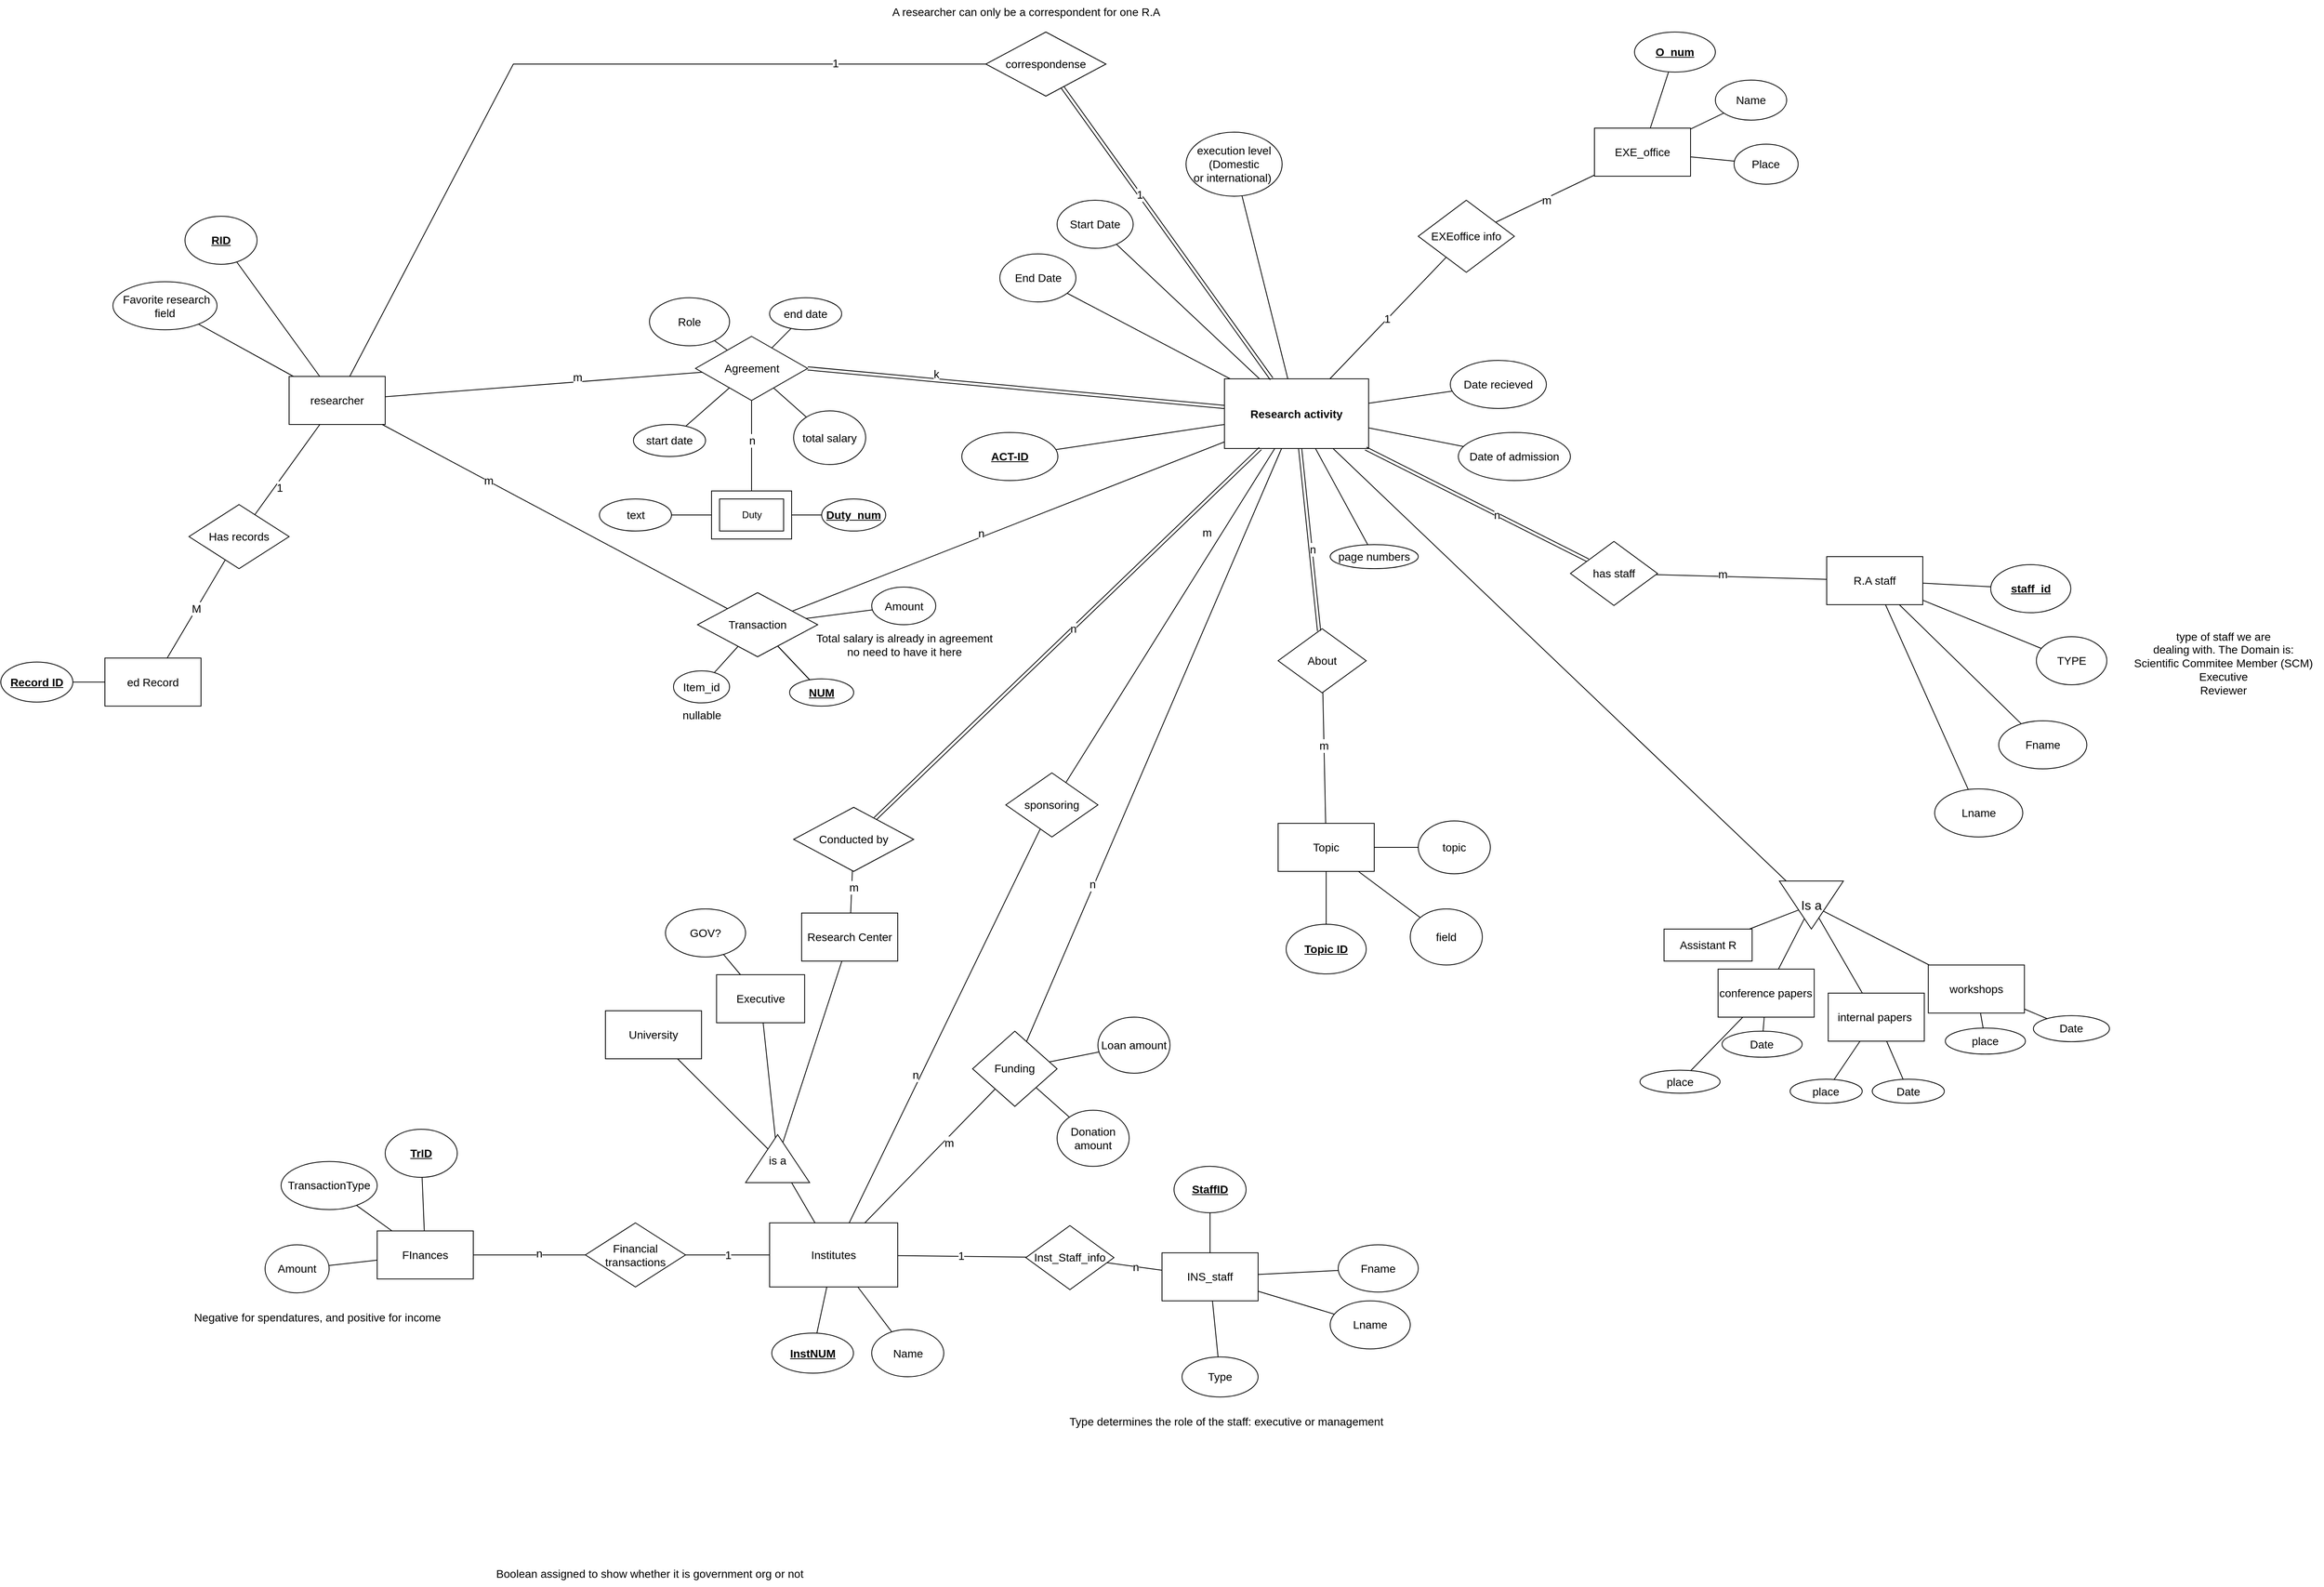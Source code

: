 <mxfile version="21.3.7" type="github">
  <diagram id="Gjh91Je4ySEMAI1Sj-sg" name="Page-1">
    <mxGraphModel dx="1584" dy="1575" grid="1" gridSize="10" guides="1" tooltips="1" connect="1" arrows="1" fold="1" page="1" pageScale="1" pageWidth="850" pageHeight="1100" math="0" shadow="0">
      <root>
        <mxCell id="0" />
        <mxCell id="1" style="" parent="0" />
        <mxCell id="m6qgLcc2T48I289HVZYg-4" style="edgeStyle=none;shape=connector;rounded=0;orthogonalLoop=1;jettySize=auto;html=1;labelBackgroundColor=default;strokeColor=default;fontFamily=Helvetica;fontSize=14;fontColor=default;endArrow=none;" parent="1" source="m6qgLcc2T48I289HVZYg-3" target="DnQ4--VGCIlJsh_Cb7lD-5" edge="1">
          <mxGeometry relative="1" as="geometry">
            <mxPoint x="954" y="837.5" as="targetPoint" />
          </mxGeometry>
        </mxCell>
        <mxCell id="m6qgLcc2T48I289HVZYg-6" value="n" style="edgeLabel;html=1;align=center;verticalAlign=middle;resizable=0;points=[];fontSize=14;fontFamily=Helvetica;fontColor=default;" parent="m6qgLcc2T48I289HVZYg-4" vertex="1" connectable="0">
          <mxGeometry x="0.263" y="-1" relative="1" as="geometry">
            <mxPoint x="-5" y="-4" as="offset" />
          </mxGeometry>
        </mxCell>
        <mxCell id="1vJ2a3ICqRxrZBc96WOV-23" value="Agreement" style="rhombus;whiteSpace=wrap;html=1;fontSize=14;" parent="1" vertex="1">
          <mxGeometry x="507.5" y="190" width="140" height="80" as="geometry" />
        </mxCell>
        <mxCell id="1vJ2a3ICqRxrZBc96WOV-24" value="" style="endArrow=none;html=1;rounded=0;fontSize=14;shape=link;exitX=1;exitY=0.5;exitDx=0;exitDy=0;" parent="1" source="1vJ2a3ICqRxrZBc96WOV-23" target="DnQ4--VGCIlJsh_Cb7lD-41" edge="1">
          <mxGeometry width="50" height="50" relative="1" as="geometry">
            <mxPoint x="690" y="250" as="sourcePoint" />
            <mxPoint x="1335" y="741" as="targetPoint" />
          </mxGeometry>
        </mxCell>
        <mxCell id="fDCyuvjLIbAaUsO1WTQ6-11" value="k" style="edgeLabel;html=1;align=center;verticalAlign=middle;resizable=0;points=[];fontSize=14;" parent="1vJ2a3ICqRxrZBc96WOV-24" vertex="1" connectable="0">
          <mxGeometry x="-0.383" y="8" relative="1" as="geometry">
            <mxPoint x="-1" as="offset" />
          </mxGeometry>
        </mxCell>
        <mxCell id="1vJ2a3ICqRxrZBc96WOV-25" value="" style="endArrow=none;html=1;rounded=0;fontSize=14;" parent="1" source="1vJ2a3ICqRxrZBc96WOV-23" target="4cyTBoL2mbChuSqTaiiy-8" edge="1">
          <mxGeometry width="50" height="50" relative="1" as="geometry">
            <mxPoint x="1105" y="785" as="sourcePoint" />
            <mxPoint x="1345" y="751" as="targetPoint" />
          </mxGeometry>
        </mxCell>
        <mxCell id="fDCyuvjLIbAaUsO1WTQ6-9" value="m" style="edgeLabel;html=1;align=center;verticalAlign=middle;resizable=0;points=[];fontSize=14;" parent="1vJ2a3ICqRxrZBc96WOV-25" vertex="1" connectable="0">
          <mxGeometry x="-0.741" y="-1" relative="1" as="geometry">
            <mxPoint x="-105" y="3" as="offset" />
          </mxGeometry>
        </mxCell>
        <mxCell id="HiGmAm9l-g6unV6PA0GY-722" style="edgeStyle=none;shape=connector;rounded=0;orthogonalLoop=1;jettySize=auto;html=1;labelBackgroundColor=default;strokeColor=default;fontFamily=Helvetica;fontSize=14;fontColor=default;endArrow=none;" edge="1" parent="1" source="DnQ4--VGCIlJsh_Cb7lD-41" target="HiGmAm9l-g6unV6PA0GY-723">
          <mxGeometry relative="1" as="geometry">
            <mxPoint x="590.0" y="510" as="targetPoint" />
          </mxGeometry>
        </mxCell>
        <mxCell id="HiGmAm9l-g6unV6PA0GY-726" value="n" style="edgeLabel;html=1;align=center;verticalAlign=middle;resizable=0;points=[];fontSize=14;fontFamily=Helvetica;fontColor=default;" vertex="1" connectable="0" parent="HiGmAm9l-g6unV6PA0GY-722">
          <mxGeometry x="0.282" y="-3" relative="1" as="geometry">
            <mxPoint x="43" y="-19" as="offset" />
          </mxGeometry>
        </mxCell>
        <mxCell id="OJJJgchwkeuec8c8DTI2-25" style="edgeStyle=none;shape=connector;rounded=0;orthogonalLoop=1;jettySize=auto;html=1;labelBackgroundColor=default;strokeColor=default;fontFamily=Helvetica;fontSize=14;fontColor=default;endArrow=none;" edge="1" parent="1" source="DnQ4--VGCIlJsh_Cb7lD-41" target="fDCyuvjLIbAaUsO1WTQ6-14">
          <mxGeometry relative="1" as="geometry" />
        </mxCell>
        <mxCell id="DnQ4--VGCIlJsh_Cb7lD-41" value="Research activity" style="rounded=0;whiteSpace=wrap;html=1;fontSize=14;fontFamily=Helvetica;fontStyle=1;movable=1;resizable=1;rotatable=1;deletable=1;editable=1;locked=0;connectable=1;" parent="1" vertex="1">
          <mxGeometry x="1168" y="243" width="180" height="87" as="geometry" />
        </mxCell>
        <mxCell id="DnQ4--VGCIlJsh_Cb7lD-45" value="" style="endArrow=none;html=1;rounded=0;fontSize=14;shape=link;" parent="1" source="DnQ4--VGCIlJsh_Cb7lD-41" target="HiGmAm9l-g6unV6PA0GY-4" edge="1">
          <mxGeometry width="50" height="50" relative="1" as="geometry">
            <mxPoint x="1120" y="290" as="sourcePoint" />
            <mxPoint x="810" y="220" as="targetPoint" />
          </mxGeometry>
        </mxCell>
        <mxCell id="HiGmAm9l-g6unV6PA0GY-15" value="n" style="edgeLabel;html=1;align=center;verticalAlign=middle;resizable=0;points=[];fontSize=14;fontFamily=Helvetica;fontColor=default;" vertex="1" connectable="0" parent="DnQ4--VGCIlJsh_Cb7lD-45">
          <mxGeometry x="0.104" y="2" relative="1" as="geometry">
            <mxPoint as="offset" />
          </mxGeometry>
        </mxCell>
        <mxCell id="DnQ4--VGCIlJsh_Cb7lD-47" value="" style="endArrow=none;html=1;rounded=0;fontSize=14;" parent="1" source="DnQ4--VGCIlJsh_Cb7lD-41" target="m6qgLcc2T48I289HVZYg-3" edge="1">
          <mxGeometry width="50" height="50" relative="1" as="geometry">
            <mxPoint x="1120" y="223" as="sourcePoint" />
            <mxPoint x="1190" y="103" as="targetPoint" />
          </mxGeometry>
        </mxCell>
        <mxCell id="m6qgLcc2T48I289HVZYg-5" value="m" style="edgeLabel;html=1;align=center;verticalAlign=middle;resizable=0;points=[];fontSize=14;fontFamily=Helvetica;fontColor=default;" parent="DnQ4--VGCIlJsh_Cb7lD-47" vertex="1" connectable="0">
          <mxGeometry x="-0.402" y="-5" relative="1" as="geometry">
            <mxPoint x="-3" y="-17" as="offset" />
          </mxGeometry>
        </mxCell>
        <mxCell id="DnQ4--VGCIlJsh_Cb7lD-48" value="execution level (Domestic&lt;br style=&quot;font-size: 14px;&quot;&gt;or international)&amp;nbsp;" style="ellipse;whiteSpace=wrap;html=1;fontSize=14;" parent="1" vertex="1">
          <mxGeometry x="1120" y="-65" width="120" height="80" as="geometry" />
        </mxCell>
        <mxCell id="DnQ4--VGCIlJsh_Cb7lD-49" value="" style="endArrow=none;html=1;rounded=0;fontSize=14;" parent="1" source="DnQ4--VGCIlJsh_Cb7lD-41" target="DnQ4--VGCIlJsh_Cb7lD-48" edge="1">
          <mxGeometry width="50" height="50" relative="1" as="geometry">
            <mxPoint x="1105" y="263" as="sourcePoint" />
            <mxPoint x="1125" y="333" as="targetPoint" />
          </mxGeometry>
        </mxCell>
        <mxCell id="DnQ4--VGCIlJsh_Cb7lD-52" value="Start Date" style="ellipse;whiteSpace=wrap;html=1;fontSize=14;" parent="1" vertex="1">
          <mxGeometry x="959" y="20" width="95" height="60" as="geometry" />
        </mxCell>
        <mxCell id="DnQ4--VGCIlJsh_Cb7lD-53" value="" style="endArrow=none;html=1;rounded=0;fontSize=14;" parent="1" source="DnQ4--VGCIlJsh_Cb7lD-41" target="DnQ4--VGCIlJsh_Cb7lD-52" edge="1">
          <mxGeometry width="50" height="50" relative="1" as="geometry">
            <mxPoint x="1265" y="245.5" as="sourcePoint" />
            <mxPoint x="1285" y="315.5" as="targetPoint" />
          </mxGeometry>
        </mxCell>
        <mxCell id="DnQ4--VGCIlJsh_Cb7lD-54" value="" style="endArrow=none;html=1;rounded=0;fontSize=14;" parent="1" source="DnQ4--VGCIlJsh_Cb7lD-41" target="HiGmAm9l-g6unV6PA0GY-56" edge="1">
          <mxGeometry width="50" height="50" relative="1" as="geometry">
            <mxPoint x="1085" y="243" as="sourcePoint" />
            <mxPoint x="1364.152" y="126.098" as="targetPoint" />
          </mxGeometry>
        </mxCell>
        <mxCell id="HiGmAm9l-g6unV6PA0GY-714" value="1" style="edgeLabel;html=1;align=center;verticalAlign=middle;resizable=0;points=[];fontSize=14;fontFamily=Helvetica;fontColor=default;" vertex="1" connectable="0" parent="DnQ4--VGCIlJsh_Cb7lD-54">
          <mxGeometry x="-0.006" y="1" relative="1" as="geometry">
            <mxPoint y="1" as="offset" />
          </mxGeometry>
        </mxCell>
        <mxCell id="m6qgLcc2T48I289HVZYg-3" value="&lt;div&gt;sponsoring&lt;/div&gt;" style="rhombus;whiteSpace=wrap;html=1;fontFamily=Helvetica;fontSize=14;fontColor=default;" parent="1" vertex="1">
          <mxGeometry x="895" y="735" width="115" height="80" as="geometry" />
        </mxCell>
        <mxCell id="OJJJgchwkeuec8c8DTI2-15" style="edgeStyle=none;shape=link;rounded=0;orthogonalLoop=1;jettySize=auto;html=1;labelBackgroundColor=default;strokeColor=default;fontFamily=Helvetica;fontSize=14;fontColor=default;endArrow=none;" edge="1" parent="1" source="1vJ2a3ICqRxrZBc96WOV-44" target="DnQ4--VGCIlJsh_Cb7lD-41">
          <mxGeometry relative="1" as="geometry" />
        </mxCell>
        <mxCell id="OJJJgchwkeuec8c8DTI2-18" value="n" style="edgeLabel;html=1;align=center;verticalAlign=middle;resizable=0;points=[];fontSize=14;fontFamily=Helvetica;fontColor=default;" vertex="1" connectable="0" parent="OJJJgchwkeuec8c8DTI2-15">
          <mxGeometry x="0.042" y="-5" relative="1" as="geometry">
            <mxPoint x="-7" as="offset" />
          </mxGeometry>
        </mxCell>
        <mxCell id="1vJ2a3ICqRxrZBc96WOV-44" value="&lt;div&gt;Conducted by&lt;/div&gt;" style="rhombus;whiteSpace=wrap;html=1;fontSize=14;" parent="1" vertex="1">
          <mxGeometry x="630" y="778" width="150" height="80" as="geometry" />
        </mxCell>
        <mxCell id="1vJ2a3ICqRxrZBc96WOV-46" value="" style="endArrow=none;html=1;rounded=0;fontSize=14;" parent="1" source="DnQ4--VGCIlJsh_Cb7lD-29" target="1vJ2a3ICqRxrZBc96WOV-44" edge="1">
          <mxGeometry width="50" height="50" relative="1" as="geometry">
            <mxPoint x="920" y="1090" as="sourcePoint" />
            <mxPoint x="-425" y="386" as="targetPoint" />
          </mxGeometry>
        </mxCell>
        <mxCell id="liySvvM9d6lZRGxO96Lg-2" value="m" style="edgeLabel;html=1;align=center;verticalAlign=middle;resizable=0;points=[];fontSize=14;" parent="1vJ2a3ICqRxrZBc96WOV-46" vertex="1" connectable="0">
          <mxGeometry x="-0.131" y="-5" relative="1" as="geometry">
            <mxPoint x="-2" y="-9" as="offset" />
          </mxGeometry>
        </mxCell>
        <mxCell id="1vJ2a3ICqRxrZBc96WOV-48" value="GOV?" style="ellipse;whiteSpace=wrap;html=1;fontSize=14;" parent="1" vertex="1">
          <mxGeometry x="470" y="904.87" width="100" height="60" as="geometry" />
        </mxCell>
        <mxCell id="DnQ4--VGCIlJsh_Cb7lD-5" value="Institutes" style="rounded=0;whiteSpace=wrap;html=1;fontSize=14;" parent="1" vertex="1">
          <mxGeometry x="600" y="1296.87" width="160" height="80" as="geometry" />
        </mxCell>
        <mxCell id="DnQ4--VGCIlJsh_Cb7lD-28" value="Executive" style="rounded=inf;whiteSpace=wrap;html=1;align=center;fontSize=14;" parent="1" vertex="1">
          <mxGeometry x="533.75" y="987" width="110" height="60" as="geometry" />
        </mxCell>
        <mxCell id="DnQ4--VGCIlJsh_Cb7lD-29" value="Research Center" style="rounded=0;whiteSpace=wrap;html=1;fontSize=14;" parent="1" vertex="1">
          <mxGeometry x="640" y="910.0" width="120" height="60" as="geometry" />
        </mxCell>
        <mxCell id="DnQ4--VGCIlJsh_Cb7lD-31" value="" style="endArrow=none;html=1;rounded=0;fontSize=14;" parent="1" source="DnQ4--VGCIlJsh_Cb7lD-28" target="OJJJgchwkeuec8c8DTI2-23" edge="1">
          <mxGeometry width="50" height="50" relative="1" as="geometry">
            <mxPoint x="519" y="1577.25" as="sourcePoint" />
            <mxPoint x="582.626" y="1242.951" as="targetPoint" />
          </mxGeometry>
        </mxCell>
        <mxCell id="DnQ4--VGCIlJsh_Cb7lD-32" value="" style="endArrow=none;html=1;rounded=0;fontSize=14;" parent="1" source="DnQ4--VGCIlJsh_Cb7lD-29" target="OJJJgchwkeuec8c8DTI2-23" edge="1">
          <mxGeometry width="50" height="50" relative="1" as="geometry">
            <mxPoint x="519" y="1347.25" as="sourcePoint" />
            <mxPoint x="649.764" y="1247.432" as="targetPoint" />
          </mxGeometry>
        </mxCell>
        <mxCell id="DnQ4--VGCIlJsh_Cb7lD-35" value="" style="endArrow=none;html=1;rounded=0;fontSize=14;" parent="1" source="1vJ2a3ICqRxrZBc96WOV-48" target="DnQ4--VGCIlJsh_Cb7lD-28" edge="1">
          <mxGeometry width="50" height="50" relative="1" as="geometry">
            <mxPoint x="390" y="1427.25" as="sourcePoint" />
            <mxPoint x="445" y="1387.25" as="targetPoint" />
          </mxGeometry>
        </mxCell>
        <mxCell id="cqat6_V7KJYR1HcZDutZ-11" value="" style="endArrow=none;html=1;rounded=0;fontSize=14;" parent="1" source="OJJJgchwkeuec8c8DTI2-23" target="DnQ4--VGCIlJsh_Cb7lD-5" edge="1">
          <mxGeometry width="50" height="50" relative="1" as="geometry">
            <mxPoint x="680" y="1400.25" as="sourcePoint" />
            <mxPoint x="625" y="1420.25" as="targetPoint" />
          </mxGeometry>
        </mxCell>
        <mxCell id="1vJ2a3ICqRxrZBc96WOV-52" value="Role" style="ellipse;whiteSpace=wrap;html=1;fontSize=14;" parent="1" vertex="1">
          <mxGeometry x="450" y="141.75" width="100" height="60" as="geometry" />
        </mxCell>
        <mxCell id="1vJ2a3ICqRxrZBc96WOV-53" value="" style="endArrow=none;html=1;rounded=0;fontSize=14;" parent="1" source="1vJ2a3ICqRxrZBc96WOV-52" target="1vJ2a3ICqRxrZBc96WOV-23" edge="1">
          <mxGeometry width="50" height="50" relative="1" as="geometry">
            <mxPoint x="495" y="268" as="sourcePoint" />
            <mxPoint x="618" y="218" as="targetPoint" />
          </mxGeometry>
        </mxCell>
        <mxCell id="liySvvM9d6lZRGxO96Lg-69" style="edgeStyle=none;shape=connector;rounded=0;orthogonalLoop=1;jettySize=auto;html=1;labelBackgroundColor=default;strokeColor=default;fontFamily=Helvetica;fontSize=14;fontColor=default;endArrow=none;" parent="1" source="DnQ4--VGCIlJsh_Cb7lD-41" target="liySvvM9d6lZRGxO96Lg-52" edge="1">
          <mxGeometry relative="1" as="geometry">
            <mxPoint x="1441.631" y="630.0" as="sourcePoint" />
          </mxGeometry>
        </mxCell>
        <mxCell id="liySvvM9d6lZRGxO96Lg-70" style="edgeStyle=none;shape=connector;rounded=0;orthogonalLoop=1;jettySize=auto;html=1;labelBackgroundColor=default;strokeColor=default;fontFamily=Helvetica;fontSize=14;fontColor=default;endArrow=none;" parent="1" source="DnQ4--VGCIlJsh_Cb7lD-41" target="liySvvM9d6lZRGxO96Lg-50" edge="1">
          <mxGeometry relative="1" as="geometry">
            <mxPoint x="1461.597" y="630.0" as="sourcePoint" />
          </mxGeometry>
        </mxCell>
        <mxCell id="liySvvM9d6lZRGxO96Lg-71" style="edgeStyle=none;shape=connector;rounded=0;orthogonalLoop=1;jettySize=auto;html=1;labelBackgroundColor=default;strokeColor=default;fontFamily=Helvetica;fontSize=14;fontColor=default;endArrow=none;" parent="1" source="DnQ4--VGCIlJsh_Cb7lD-41" target="liySvvM9d6lZRGxO96Lg-44" edge="1">
          <mxGeometry relative="1" as="geometry">
            <mxPoint x="1471.75" y="630.0" as="sourcePoint" />
          </mxGeometry>
        </mxCell>
        <mxCell id="liySvvM9d6lZRGxO96Lg-78" style="edgeStyle=none;shape=link;rounded=0;orthogonalLoop=1;jettySize=auto;html=1;labelBackgroundColor=default;strokeColor=default;fontFamily=Helvetica;fontSize=14;fontColor=default;endArrow=none;" parent="1" source="DnQ4--VGCIlJsh_Cb7lD-41" target="HiGmAm9l-g6unV6PA0GY-20" edge="1">
          <mxGeometry relative="1" as="geometry">
            <mxPoint x="1550" y="610.0" as="sourcePoint" />
            <mxPoint x="1602" y="609" as="targetPoint" />
          </mxGeometry>
        </mxCell>
        <mxCell id="HiGmAm9l-g6unV6PA0GY-23" value="n" style="edgeLabel;html=1;align=center;verticalAlign=middle;resizable=0;points=[];fontSize=14;fontFamily=Helvetica;fontColor=default;" vertex="1" connectable="0" parent="liySvvM9d6lZRGxO96Lg-78">
          <mxGeometry x="0.178" y="-1" relative="1" as="geometry">
            <mxPoint as="offset" />
          </mxGeometry>
        </mxCell>
        <mxCell id="liySvvM9d6lZRGxO96Lg-95" style="edgeStyle=none;shape=connector;rounded=0;orthogonalLoop=1;jettySize=auto;html=1;exitX=0.5;exitY=0;exitDx=0;exitDy=0;labelBackgroundColor=default;strokeColor=default;fontFamily=Helvetica;fontSize=14;fontColor=default;endArrow=none;" parent="1" source="1vJ2a3ICqRxrZBc96WOV-23" target="1vJ2a3ICqRxrZBc96WOV-23" edge="1">
          <mxGeometry relative="1" as="geometry" />
        </mxCell>
        <mxCell id="liySvvM9d6lZRGxO96Lg-99" style="edgeStyle=none;shape=connector;rounded=0;orthogonalLoop=1;jettySize=auto;html=1;labelBackgroundColor=default;strokeColor=default;fontFamily=Helvetica;fontSize=14;fontColor=default;endArrow=none;" parent="1" source="liySvvM9d6lZRGxO96Lg-98" target="DnQ4--VGCIlJsh_Cb7lD-41" edge="1">
          <mxGeometry relative="1" as="geometry" />
        </mxCell>
        <mxCell id="liySvvM9d6lZRGxO96Lg-98" value="ACT-ID" style="ellipse;whiteSpace=wrap;html=1;fontFamily=Helvetica;fontSize=14;fontColor=default;fontStyle=5" parent="1" vertex="1">
          <mxGeometry x="840" y="310" width="120" height="60" as="geometry" />
        </mxCell>
        <mxCell id="fDCyuvjLIbAaUsO1WTQ6-6" value="" style="endArrow=none;html=1;rounded=0;fontSize=14;startSize=8;endSize=8;curved=1;" parent="1" source="OJJJgchwkeuec8c8DTI2-59" target="1vJ2a3ICqRxrZBc96WOV-23" edge="1">
          <mxGeometry width="50" height="50" relative="1" as="geometry">
            <mxPoint x="579.653" y="379" as="sourcePoint" />
            <mxPoint x="600" y="330" as="targetPoint" />
          </mxGeometry>
        </mxCell>
        <mxCell id="fDCyuvjLIbAaUsO1WTQ6-10" value="n" style="edgeLabel;html=1;align=center;verticalAlign=middle;resizable=0;points=[];fontSize=14;" parent="fDCyuvjLIbAaUsO1WTQ6-6" vertex="1" connectable="0">
          <mxGeometry x="0.131" y="-3" relative="1" as="geometry">
            <mxPoint x="-3" y="1" as="offset" />
          </mxGeometry>
        </mxCell>
        <mxCell id="cqat6_V7KJYR1HcZDutZ-8" value="" style="endArrow=none;html=1;rounded=0;fontSize=14;" parent="1" source="cqat6_V7KJYR1HcZDutZ-7" target="DnQ4--VGCIlJsh_Cb7lD-41" edge="1">
          <mxGeometry width="50" height="50" relative="1" as="geometry">
            <mxPoint x="1588.966" y="277.391" as="sourcePoint" />
            <mxPoint x="1647.586" y="218.696" as="targetPoint" />
            <Array as="points" />
          </mxGeometry>
        </mxCell>
        <mxCell id="fDCyuvjLIbAaUsO1WTQ6-12" value="n" style="edgeLabel;html=1;align=center;verticalAlign=middle;resizable=0;points=[];fontSize=14;" parent="cqat6_V7KJYR1HcZDutZ-8" vertex="1" connectable="0">
          <mxGeometry x="-0.385" y="-16" relative="1" as="geometry">
            <mxPoint x="-31" y="25" as="offset" />
          </mxGeometry>
        </mxCell>
        <mxCell id="liySvvM9d6lZRGxO96Lg-82" value="" style="group;fontSize=14;" parent="1" vertex="1" connectable="0">
          <mxGeometry x="1510" y="116" width="552" height="731.5" as="geometry" />
        </mxCell>
        <mxCell id="HiGmAm9l-g6unV6PA0GY-20" value="has staff" style="rhombus;whiteSpace=wrap;html=1;strokeColor=default;fontFamily=Helvetica;fontSize=14;fontColor=default;fillColor=default;" vertex="1" parent="liySvvM9d6lZRGxO96Lg-82">
          <mxGeometry x="90" y="330" width="108.75" height="80" as="geometry" />
        </mxCell>
        <mxCell id="HiGmAm9l-g6unV6PA0GY-22" style="edgeStyle=none;shape=connector;rounded=0;orthogonalLoop=1;jettySize=auto;html=1;labelBackgroundColor=default;strokeColor=default;fontFamily=Helvetica;fontSize=14;fontColor=default;endArrow=none;" edge="1" parent="liySvvM9d6lZRGxO96Lg-82" source="HiGmAm9l-g6unV6PA0GY-20" target="HiGmAm9l-g6unV6PA0GY-21">
          <mxGeometry relative="1" as="geometry" />
        </mxCell>
        <mxCell id="HiGmAm9l-g6unV6PA0GY-24" value="m" style="edgeLabel;html=1;align=center;verticalAlign=middle;resizable=0;points=[];fontSize=14;fontFamily=Helvetica;fontColor=default;" vertex="1" connectable="0" parent="HiGmAm9l-g6unV6PA0GY-22">
          <mxGeometry x="-0.228" y="3" relative="1" as="geometry">
            <mxPoint as="offset" />
          </mxGeometry>
        </mxCell>
        <mxCell id="liySvvM9d6lZRGxO96Lg-50" value="Date of admission" style="ellipse;whiteSpace=wrap;html=1;fontSize=14;" parent="liySvvM9d6lZRGxO96Lg-82" vertex="1">
          <mxGeometry x="-50" y="194" width="140" height="60" as="geometry" />
        </mxCell>
        <mxCell id="OJJJgchwkeuec8c8DTI2-47" style="edgeStyle=none;shape=connector;rounded=0;orthogonalLoop=1;jettySize=auto;html=1;entryX=0.5;entryY=1;entryDx=0;entryDy=0;labelBackgroundColor=default;strokeColor=default;fontFamily=Helvetica;fontSize=14;fontColor=default;endArrow=none;" edge="1" parent="liySvvM9d6lZRGxO96Lg-82">
          <mxGeometry relative="1" as="geometry">
            <mxPoint x="442.585" y="260" as="sourcePoint" />
            <mxPoint x="442.585" y="260" as="targetPoint" />
          </mxGeometry>
        </mxCell>
        <mxCell id="HiGmAm9l-g6unV6PA0GY-21" value="R.A staff" style="rounded=0;whiteSpace=wrap;html=1;strokeColor=default;fontFamily=Helvetica;fontSize=14;fontColor=default;fillColor=default;" vertex="1" parent="liySvvM9d6lZRGxO96Lg-82">
          <mxGeometry x="410" y="349" width="120" height="60" as="geometry" />
        </mxCell>
        <mxCell id="1vJ2a3ICqRxrZBc96WOV-3" value="" style="endArrow=none;html=1;rounded=0;fontSize=14;" parent="1" source="4cyTBoL2mbChuSqTaiiy-8" target="fDCyuvjLIbAaUsO1WTQ6-18" edge="1">
          <mxGeometry width="50" height="50" relative="1" as="geometry">
            <mxPoint x="131" y="294" as="sourcePoint" />
            <mxPoint x="285.14" y="-100.935" as="targetPoint" />
          </mxGeometry>
        </mxCell>
        <mxCell id="fDCyuvjLIbAaUsO1WTQ6-23" value="1" style="edgeLabel;html=1;align=center;verticalAlign=middle;resizable=0;points=[];fontSize=14;fontFamily=Helvetica;fontColor=default;" parent="1vJ2a3ICqRxrZBc96WOV-3" vertex="1" connectable="0">
          <mxGeometry x="0.341" y="5" relative="1" as="geometry">
            <mxPoint as="offset" />
          </mxGeometry>
        </mxCell>
        <mxCell id="fDCyuvjLIbAaUsO1WTQ6-19" value="M" style="edgeStyle=none;shape=connector;rounded=0;orthogonalLoop=1;jettySize=auto;html=1;labelBackgroundColor=default;strokeColor=default;fontFamily=Helvetica;fontSize=14;fontColor=default;endArrow=none;" parent="1" source="fDCyuvjLIbAaUsO1WTQ6-18" target="fDCyuvjLIbAaUsO1WTQ6-17" edge="1">
          <mxGeometry relative="1" as="geometry" />
        </mxCell>
        <mxCell id="fDCyuvjLIbAaUsO1WTQ6-18" value="Has records" style="rhombus;whiteSpace=wrap;html=1;fontSize=14;" parent="1" vertex="1">
          <mxGeometry x="-125" y="400" width="125" height="80" as="geometry" />
        </mxCell>
        <mxCell id="fDCyuvjLIbAaUsO1WTQ6-17" value="ed Record" style="rounded=0;whiteSpace=wrap;html=1;fontSize=14;" parent="1" vertex="1">
          <mxGeometry x="-230" y="591.63" width="120" height="60" as="geometry" />
        </mxCell>
        <mxCell id="fDCyuvjLIbAaUsO1WTQ6-22" style="edgeStyle=none;shape=connector;rounded=0;orthogonalLoop=1;jettySize=auto;html=1;labelBackgroundColor=default;strokeColor=default;fontFamily=Helvetica;fontSize=14;fontColor=default;endArrow=none;" parent="1" source="fDCyuvjLIbAaUsO1WTQ6-21" target="fDCyuvjLIbAaUsO1WTQ6-17" edge="1">
          <mxGeometry relative="1" as="geometry" />
        </mxCell>
        <mxCell id="fDCyuvjLIbAaUsO1WTQ6-21" value="Record ID" style="ellipse;whiteSpace=wrap;html=1;rounded=0;strokeColor=default;fontFamily=Helvetica;fontSize=14;fontColor=default;fillColor=default;fontStyle=5" parent="1" vertex="1">
          <mxGeometry x="-360" y="596.63" width="90" height="50" as="geometry" />
        </mxCell>
        <mxCell id="fDCyuvjLIbAaUsO1WTQ6-25" value="INS_staff" style="rounded=0;whiteSpace=wrap;html=1;strokeColor=default;fontFamily=Helvetica;fontSize=14;fontColor=default;fillColor=default;" parent="1" vertex="1">
          <mxGeometry x="1090" y="1334.25" width="120" height="60" as="geometry" />
        </mxCell>
        <mxCell id="fDCyuvjLIbAaUsO1WTQ6-27" style="edgeStyle=none;shape=connector;rounded=0;orthogonalLoop=1;jettySize=auto;html=1;labelBackgroundColor=default;strokeColor=default;fontFamily=Helvetica;fontSize=14;fontColor=default;endArrow=none;" parent="1" source="fDCyuvjLIbAaUsO1WTQ6-26" target="fDCyuvjLIbAaUsO1WTQ6-25" edge="1">
          <mxGeometry relative="1" as="geometry" />
        </mxCell>
        <mxCell id="HiGmAm9l-g6unV6PA0GY-40" value="n" style="edgeLabel;html=1;align=center;verticalAlign=middle;resizable=0;points=[];fontSize=14;fontFamily=Helvetica;fontColor=default;" vertex="1" connectable="0" parent="fDCyuvjLIbAaUsO1WTQ6-27">
          <mxGeometry x="0.021" relative="1" as="geometry">
            <mxPoint as="offset" />
          </mxGeometry>
        </mxCell>
        <mxCell id="fDCyuvjLIbAaUsO1WTQ6-28" style="edgeStyle=none;shape=connector;rounded=0;orthogonalLoop=1;jettySize=auto;html=1;labelBackgroundColor=default;strokeColor=default;fontFamily=Helvetica;fontSize=14;fontColor=default;endArrow=none;" parent="1" source="fDCyuvjLIbAaUsO1WTQ6-26" target="DnQ4--VGCIlJsh_Cb7lD-5" edge="1">
          <mxGeometry relative="1" as="geometry" />
        </mxCell>
        <mxCell id="HiGmAm9l-g6unV6PA0GY-39" value="1" style="edgeLabel;html=1;align=center;verticalAlign=middle;resizable=0;points=[];fontSize=14;fontFamily=Helvetica;fontColor=default;" vertex="1" connectable="0" parent="fDCyuvjLIbAaUsO1WTQ6-28">
          <mxGeometry x="0.02" y="-1" relative="1" as="geometry">
            <mxPoint as="offset" />
          </mxGeometry>
        </mxCell>
        <mxCell id="fDCyuvjLIbAaUsO1WTQ6-26" value="Inst_Staff_info" style="rhombus;whiteSpace=wrap;html=1;rounded=0;strokeColor=default;fontFamily=Helvetica;fontSize=14;fontColor=default;fillColor=default;" parent="1" vertex="1">
          <mxGeometry x="920" y="1300.25" width="110" height="80" as="geometry" />
        </mxCell>
        <mxCell id="fDCyuvjLIbAaUsO1WTQ6-30" style="edgeStyle=none;shape=connector;rounded=0;orthogonalLoop=1;jettySize=auto;html=1;labelBackgroundColor=default;strokeColor=default;fontFamily=Helvetica;fontSize=14;fontColor=default;endArrow=none;" parent="1" source="fDCyuvjLIbAaUsO1WTQ6-29" target="fDCyuvjLIbAaUsO1WTQ6-25" edge="1">
          <mxGeometry relative="1" as="geometry" />
        </mxCell>
        <mxCell id="fDCyuvjLIbAaUsO1WTQ6-29" value="StaffID" style="ellipse;whiteSpace=wrap;html=1;rounded=0;strokeColor=default;fontFamily=Helvetica;fontSize=14;fontColor=default;fillColor=default;fontStyle=5" parent="1" vertex="1">
          <mxGeometry x="1105" y="1226.25" width="90" height="58" as="geometry" />
        </mxCell>
        <mxCell id="fDCyuvjLIbAaUsO1WTQ6-32" style="edgeStyle=none;shape=connector;rounded=0;orthogonalLoop=1;jettySize=auto;html=1;labelBackgroundColor=default;strokeColor=default;fontFamily=Helvetica;fontSize=14;fontColor=default;endArrow=none;" parent="1" source="fDCyuvjLIbAaUsO1WTQ6-31" target="fDCyuvjLIbAaUsO1WTQ6-25" edge="1">
          <mxGeometry relative="1" as="geometry" />
        </mxCell>
        <mxCell id="fDCyuvjLIbAaUsO1WTQ6-31" value="Fname" style="ellipse;whiteSpace=wrap;html=1;rounded=0;strokeColor=default;fontFamily=Helvetica;fontSize=14;fontColor=default;fillColor=default;" parent="1" vertex="1">
          <mxGeometry x="1310" y="1324.25" width="100" height="59" as="geometry" />
        </mxCell>
        <mxCell id="fDCyuvjLIbAaUsO1WTQ6-34" style="edgeStyle=none;shape=connector;rounded=0;orthogonalLoop=1;jettySize=auto;html=1;labelBackgroundColor=default;strokeColor=default;fontFamily=Helvetica;fontSize=14;fontColor=default;endArrow=none;" parent="1" source="fDCyuvjLIbAaUsO1WTQ6-33" target="fDCyuvjLIbAaUsO1WTQ6-25" edge="1">
          <mxGeometry relative="1" as="geometry" />
        </mxCell>
        <mxCell id="fDCyuvjLIbAaUsO1WTQ6-33" value="Lname" style="ellipse;whiteSpace=wrap;html=1;rounded=0;strokeColor=default;fontFamily=Helvetica;fontSize=14;fontColor=default;fillColor=default;" parent="1" vertex="1">
          <mxGeometry x="1300" y="1394.25" width="100" height="60" as="geometry" />
        </mxCell>
        <mxCell id="fDCyuvjLIbAaUsO1WTQ6-38" style="edgeStyle=none;shape=connector;rounded=0;orthogonalLoop=1;jettySize=auto;html=1;labelBackgroundColor=default;strokeColor=default;fontFamily=Helvetica;fontSize=14;fontColor=default;endArrow=none;" parent="1" source="HiGmAm9l-g6unV6PA0GY-41" target="fDCyuvjLIbAaUsO1WTQ6-25" edge="1">
          <mxGeometry relative="1" as="geometry">
            <mxPoint x="1240" y="1424.25" as="targetPoint" />
            <mxPoint x="1165" y="1454.25" as="sourcePoint" />
          </mxGeometry>
        </mxCell>
        <mxCell id="fDCyuvjLIbAaUsO1WTQ6-44" value="1" style="edgeStyle=none;shape=connector;rounded=0;orthogonalLoop=1;jettySize=auto;html=1;labelBackgroundColor=default;strokeColor=default;fontFamily=Helvetica;fontSize=14;fontColor=default;endArrow=none;" parent="1" source="fDCyuvjLIbAaUsO1WTQ6-43" target="DnQ4--VGCIlJsh_Cb7lD-5" edge="1">
          <mxGeometry relative="1" as="geometry" />
        </mxCell>
        <mxCell id="fDCyuvjLIbAaUsO1WTQ6-43" value="Financial transactions" style="rhombus;whiteSpace=wrap;html=1;rounded=0;strokeColor=default;fontFamily=Helvetica;fontSize=14;fontColor=default;fillColor=default;" parent="1" vertex="1">
          <mxGeometry x="370" y="1296.87" width="125" height="80" as="geometry" />
        </mxCell>
        <mxCell id="fDCyuvjLIbAaUsO1WTQ6-46" style="edgeStyle=none;shape=connector;rounded=0;orthogonalLoop=1;jettySize=auto;html=1;labelBackgroundColor=default;strokeColor=default;fontFamily=Helvetica;fontSize=14;fontColor=default;endArrow=none;" parent="1" source="fDCyuvjLIbAaUsO1WTQ6-45" target="fDCyuvjLIbAaUsO1WTQ6-43" edge="1">
          <mxGeometry relative="1" as="geometry" />
        </mxCell>
        <mxCell id="OJJJgchwkeuec8c8DTI2-52" value="n" style="edgeLabel;html=1;align=center;verticalAlign=middle;resizable=0;points=[];fontSize=14;fontFamily=Helvetica;fontColor=default;" vertex="1" connectable="0" parent="fDCyuvjLIbAaUsO1WTQ6-46">
          <mxGeometry x="0.171" y="2" relative="1" as="geometry">
            <mxPoint as="offset" />
          </mxGeometry>
        </mxCell>
        <mxCell id="fDCyuvjLIbAaUsO1WTQ6-45" value="FInances" style="rounded=0;whiteSpace=wrap;html=1;strokeColor=default;fontFamily=Helvetica;fontSize=14;fontColor=default;fillColor=default;" parent="1" vertex="1">
          <mxGeometry x="110" y="1306.87" width="120" height="60" as="geometry" />
        </mxCell>
        <mxCell id="fDCyuvjLIbAaUsO1WTQ6-48" style="edgeStyle=none;shape=connector;rounded=0;orthogonalLoop=1;jettySize=auto;html=1;labelBackgroundColor=default;strokeColor=default;fontFamily=Helvetica;fontSize=14;fontColor=default;endArrow=none;" parent="1" source="fDCyuvjLIbAaUsO1WTQ6-47" target="fDCyuvjLIbAaUsO1WTQ6-45" edge="1">
          <mxGeometry relative="1" as="geometry" />
        </mxCell>
        <mxCell id="fDCyuvjLIbAaUsO1WTQ6-47" value="TrID" style="ellipse;whiteSpace=wrap;html=1;rounded=0;strokeColor=default;fontFamily=Helvetica;fontSize=14;fontColor=default;fillColor=default;fontStyle=5" parent="1" vertex="1">
          <mxGeometry x="120" y="1180" width="90" height="60" as="geometry" />
        </mxCell>
        <mxCell id="fDCyuvjLIbAaUsO1WTQ6-50" style="edgeStyle=none;shape=connector;rounded=0;orthogonalLoop=1;jettySize=auto;html=1;labelBackgroundColor=default;strokeColor=default;fontFamily=Helvetica;fontSize=14;fontColor=default;endArrow=none;" parent="1" source="fDCyuvjLIbAaUsO1WTQ6-49" target="fDCyuvjLIbAaUsO1WTQ6-45" edge="1">
          <mxGeometry relative="1" as="geometry" />
        </mxCell>
        <mxCell id="fDCyuvjLIbAaUsO1WTQ6-49" value="TransactionType" style="ellipse;whiteSpace=wrap;html=1;rounded=0;strokeColor=default;fontFamily=Helvetica;fontSize=14;fontColor=default;fillColor=default;movable=1;resizable=1;rotatable=1;deletable=1;editable=1;locked=0;connectable=1;" parent="1" vertex="1">
          <mxGeometry x="-10" y="1220.25" width="120" height="60" as="geometry" />
        </mxCell>
        <mxCell id="OJJJgchwkeuec8c8DTI2-41" style="edgeStyle=none;shape=connector;rounded=0;orthogonalLoop=1;jettySize=auto;html=1;labelBackgroundColor=default;strokeColor=default;fontFamily=Helvetica;fontSize=14;fontColor=default;endArrow=none;" edge="1" parent="1" source="cqat6_V7KJYR1HcZDutZ-7" target="OJJJgchwkeuec8c8DTI2-43">
          <mxGeometry relative="1" as="geometry">
            <mxPoint x="1020.0" y="1050" as="targetPoint" />
          </mxGeometry>
        </mxCell>
        <mxCell id="OJJJgchwkeuec8c8DTI2-45" style="edgeStyle=none;shape=connector;rounded=0;orthogonalLoop=1;jettySize=auto;html=1;labelBackgroundColor=default;strokeColor=default;fontFamily=Helvetica;fontSize=14;fontColor=default;endArrow=none;" edge="1" parent="1" source="cqat6_V7KJYR1HcZDutZ-7" target="OJJJgchwkeuec8c8DTI2-44">
          <mxGeometry relative="1" as="geometry" />
        </mxCell>
        <mxCell id="cqat6_V7KJYR1HcZDutZ-7" value="&lt;div style=&quot;font-size: 14px;&quot;&gt;Funding&lt;/div&gt;" style="rhombus;whiteSpace=wrap;html=1;fontSize=14;" parent="1" vertex="1">
          <mxGeometry x="853.48" y="1057.5" width="105.517" height="93.913" as="geometry" />
        </mxCell>
        <mxCell id="cqat6_V7KJYR1HcZDutZ-9" value="" style="endArrow=none;html=1;rounded=0;fontSize=14;" parent="1" source="cqat6_V7KJYR1HcZDutZ-7" target="DnQ4--VGCIlJsh_Cb7lD-5" edge="1">
          <mxGeometry width="50" height="50" relative="1" as="geometry">
            <mxPoint x="1000.004" y="1292.565" as="sourcePoint" />
            <mxPoint x="1061.039" y="1188.767" as="targetPoint" />
          </mxGeometry>
        </mxCell>
        <mxCell id="OJJJgchwkeuec8c8DTI2-40" value="m" style="edgeLabel;html=1;align=center;verticalAlign=middle;resizable=0;points=[];fontSize=14;fontFamily=Helvetica;fontColor=default;" vertex="1" connectable="0" parent="cqat6_V7KJYR1HcZDutZ-9">
          <mxGeometry x="-0.24" y="5" relative="1" as="geometry">
            <mxPoint as="offset" />
          </mxGeometry>
        </mxCell>
        <mxCell id="HiGmAm9l-g6unV6PA0GY-2" value="" style="endArrow=none;html=1;rounded=0;fontSize=14;" edge="1" target="HiGmAm9l-g6unV6PA0GY-3" parent="1" source="DnQ4--VGCIlJsh_Cb7lD-41">
          <mxGeometry width="50" height="50" relative="1" as="geometry">
            <mxPoint x="1240" y="290" as="sourcePoint" />
            <mxPoint x="1225" y="387" as="targetPoint" />
          </mxGeometry>
        </mxCell>
        <mxCell id="HiGmAm9l-g6unV6PA0GY-3" value="End Date" style="ellipse;whiteSpace=wrap;html=1;fontSize=14;" vertex="1" parent="1">
          <mxGeometry x="887.5" y="86.96" width="95" height="60" as="geometry" />
        </mxCell>
        <mxCell id="HiGmAm9l-g6unV6PA0GY-6" style="edgeStyle=none;shape=connector;rounded=0;orthogonalLoop=1;jettySize=auto;html=1;labelBackgroundColor=default;strokeColor=default;fontFamily=Helvetica;fontSize=14;fontColor=default;endArrow=none;" edge="1" parent="1" source="HiGmAm9l-g6unV6PA0GY-4" target="HiGmAm9l-g6unV6PA0GY-7">
          <mxGeometry relative="1" as="geometry">
            <mxPoint x="700" y="-10" as="targetPoint" />
          </mxGeometry>
        </mxCell>
        <mxCell id="HiGmAm9l-g6unV6PA0GY-14" value="m" style="edgeLabel;html=1;align=center;verticalAlign=middle;resizable=0;points=[];fontSize=14;fontFamily=Helvetica;fontColor=default;" vertex="1" connectable="0" parent="HiGmAm9l-g6unV6PA0GY-6">
          <mxGeometry x="-0.192" y="-1" relative="1" as="geometry">
            <mxPoint as="offset" />
          </mxGeometry>
        </mxCell>
        <mxCell id="HiGmAm9l-g6unV6PA0GY-4" value="&lt;font style=&quot;font-size: 14px;&quot;&gt;About&lt;/font&gt;" style="rhombus;whiteSpace=wrap;html=1;pointerEvents=0;fontFamily=Helvetica;fontSize=14;fontColor=default;fillColor=none;gradientColor=none;" vertex="1" parent="1">
          <mxGeometry x="1235" y="555" width="110" height="80" as="geometry" />
        </mxCell>
        <mxCell id="HiGmAm9l-g6unV6PA0GY-7" value="Topic" style="rounded=0;whiteSpace=wrap;html=1;strokeColor=default;fontFamily=Helvetica;fontSize=14;fontColor=default;fillColor=default;" vertex="1" parent="1">
          <mxGeometry x="1235" y="798" width="120" height="60" as="geometry" />
        </mxCell>
        <mxCell id="HiGmAm9l-g6unV6PA0GY-9" style="edgeStyle=none;shape=connector;rounded=0;orthogonalLoop=1;jettySize=auto;html=1;labelBackgroundColor=default;strokeColor=default;fontFamily=Helvetica;fontSize=14;fontColor=default;endArrow=none;" edge="1" parent="1" source="HiGmAm9l-g6unV6PA0GY-8" target="HiGmAm9l-g6unV6PA0GY-7">
          <mxGeometry relative="1" as="geometry" />
        </mxCell>
        <mxCell id="HiGmAm9l-g6unV6PA0GY-8" value="&lt;b style=&quot;font-size: 14px;&quot;&gt;&lt;u style=&quot;font-size: 14px;&quot;&gt;Topic ID&lt;/u&gt;&lt;br style=&quot;font-size: 14px;&quot;&gt;&lt;/b&gt;" style="ellipse;whiteSpace=wrap;html=1;strokeColor=default;fontFamily=Helvetica;fontSize=14;fontColor=default;fillColor=default;" vertex="1" parent="1">
          <mxGeometry x="1245" y="924" width="100" height="62" as="geometry" />
        </mxCell>
        <mxCell id="HiGmAm9l-g6unV6PA0GY-12" style="edgeStyle=none;shape=connector;rounded=0;orthogonalLoop=1;jettySize=auto;html=1;labelBackgroundColor=default;strokeColor=default;fontFamily=Helvetica;fontSize=14;fontColor=default;endArrow=none;" edge="1" parent="1" source="HiGmAm9l-g6unV6PA0GY-10" target="HiGmAm9l-g6unV6PA0GY-7">
          <mxGeometry relative="1" as="geometry" />
        </mxCell>
        <mxCell id="HiGmAm9l-g6unV6PA0GY-10" value="field" style="ellipse;whiteSpace=wrap;html=1;strokeColor=default;fontFamily=Helvetica;fontSize=14;fontColor=default;fillColor=default;" vertex="1" parent="1">
          <mxGeometry x="1400" y="904.87" width="90" height="70" as="geometry" />
        </mxCell>
        <mxCell id="HiGmAm9l-g6unV6PA0GY-13" style="edgeStyle=none;shape=connector;rounded=0;orthogonalLoop=1;jettySize=auto;html=1;labelBackgroundColor=default;strokeColor=default;fontFamily=Helvetica;fontSize=14;fontColor=default;endArrow=none;" edge="1" parent="1" source="HiGmAm9l-g6unV6PA0GY-11" target="HiGmAm9l-g6unV6PA0GY-7">
          <mxGeometry relative="1" as="geometry" />
        </mxCell>
        <mxCell id="HiGmAm9l-g6unV6PA0GY-11" value="topic" style="ellipse;whiteSpace=wrap;html=1;strokeColor=default;fontFamily=Helvetica;fontSize=14;fontColor=default;fillColor=default;" vertex="1" parent="1">
          <mxGeometry x="1410" y="795" width="90" height="66" as="geometry" />
        </mxCell>
        <mxCell id="HiGmAm9l-g6unV6PA0GY-28" style="edgeStyle=none;shape=connector;rounded=0;orthogonalLoop=1;jettySize=auto;html=1;labelBackgroundColor=default;strokeColor=default;fontFamily=Helvetica;fontSize=14;fontColor=default;endArrow=none;" edge="1" parent="1" source="HiGmAm9l-g6unV6PA0GY-25" target="HiGmAm9l-g6unV6PA0GY-21">
          <mxGeometry relative="1" as="geometry" />
        </mxCell>
        <mxCell id="HiGmAm9l-g6unV6PA0GY-25" value="staff_id" style="ellipse;whiteSpace=wrap;html=1;strokeColor=default;fontFamily=Helvetica;fontSize=14;fontColor=default;fillColor=default;fontStyle=5" vertex="1" parent="1">
          <mxGeometry x="2124.83" y="475" width="100" height="60" as="geometry" />
        </mxCell>
        <mxCell id="HiGmAm9l-g6unV6PA0GY-27" style="edgeStyle=none;shape=connector;rounded=0;orthogonalLoop=1;jettySize=auto;html=1;labelBackgroundColor=default;strokeColor=default;fontFamily=Helvetica;fontSize=14;fontColor=default;endArrow=none;" edge="1" parent="1" source="HiGmAm9l-g6unV6PA0GY-26" target="HiGmAm9l-g6unV6PA0GY-21">
          <mxGeometry relative="1" as="geometry" />
        </mxCell>
        <mxCell id="HiGmAm9l-g6unV6PA0GY-26" value="TYPE" style="ellipse;whiteSpace=wrap;html=1;strokeColor=default;fontFamily=Helvetica;fontSize=14;fontColor=default;fillColor=default;" vertex="1" parent="1">
          <mxGeometry x="2181.83" y="565" width="88" height="60" as="geometry" />
        </mxCell>
        <mxCell id="HiGmAm9l-g6unV6PA0GY-29" value="&lt;div style=&quot;font-size: 14px;&quot;&gt;type of staff we are &lt;br style=&quot;font-size: 14px;&quot;&gt;&lt;/div&gt;&lt;div style=&quot;font-size: 14px;&quot;&gt;dealing with. The Domain is:&lt;/div&gt;&lt;div style=&quot;font-size: 14px;&quot;&gt;Scientific Commitee Member (SCM)&lt;br style=&quot;font-size: 14px;&quot;&gt;&lt;/div&gt;&lt;div style=&quot;font-size: 14px;&quot;&gt;Executive&lt;br style=&quot;font-size: 14px;&quot;&gt;&lt;/div&gt;&lt;div style=&quot;font-size: 14px;&quot;&gt;Reviewer&lt;br style=&quot;font-size: 14px;&quot;&gt;&lt;/div&gt;" style="text;html=1;align=center;verticalAlign=middle;resizable=0;points=[];autosize=1;strokeColor=none;fillColor=none;fontSize=14;fontFamily=Helvetica;fontColor=default;" vertex="1" parent="1">
          <mxGeometry x="2290" y="547.63" width="250" height="100" as="geometry" />
        </mxCell>
        <mxCell id="HiGmAm9l-g6unV6PA0GY-37" style="edgeStyle=none;shape=connector;rounded=0;orthogonalLoop=1;jettySize=auto;html=1;labelBackgroundColor=default;strokeColor=default;fontFamily=Helvetica;fontSize=14;fontColor=default;endArrow=none;" edge="1" parent="1" source="HiGmAm9l-g6unV6PA0GY-33" target="HiGmAm9l-g6unV6PA0GY-21">
          <mxGeometry relative="1" as="geometry" />
        </mxCell>
        <mxCell id="HiGmAm9l-g6unV6PA0GY-33" value="Fname" style="ellipse;whiteSpace=wrap;html=1;strokeColor=default;fontFamily=Helvetica;fontSize=14;fontColor=default;fillColor=default;" vertex="1" parent="1">
          <mxGeometry x="2134.83" y="670" width="110" height="60" as="geometry" />
        </mxCell>
        <mxCell id="HiGmAm9l-g6unV6PA0GY-38" style="edgeStyle=none;shape=connector;rounded=0;orthogonalLoop=1;jettySize=auto;html=1;labelBackgroundColor=default;strokeColor=default;fontFamily=Helvetica;fontSize=14;fontColor=default;endArrow=none;" edge="1" parent="1" source="HiGmAm9l-g6unV6PA0GY-36" target="HiGmAm9l-g6unV6PA0GY-21">
          <mxGeometry relative="1" as="geometry" />
        </mxCell>
        <mxCell id="HiGmAm9l-g6unV6PA0GY-36" value="Lname" style="ellipse;whiteSpace=wrap;html=1;strokeColor=default;fontFamily=Helvetica;fontSize=14;fontColor=default;fillColor=default;" vertex="1" parent="1">
          <mxGeometry x="2054.83" y="755" width="110" height="60" as="geometry" />
        </mxCell>
        <mxCell id="liySvvM9d6lZRGxO96Lg-44" value="&lt;span style=&quot;font-size: 14px; font-family: &amp;quot;Calibri&amp;quot;, sans-serif;&quot;&gt;page numbers&lt;/span&gt;" style="ellipse;whiteSpace=wrap;html=1;fontSize=14;" parent="1" vertex="1">
          <mxGeometry x="1300" y="450" width="110" height="30" as="geometry" />
        </mxCell>
        <mxCell id="liySvvM9d6lZRGxO96Lg-52" value="Date recieved" style="ellipse;whiteSpace=wrap;html=1;fontSize=14;" parent="1" vertex="1">
          <mxGeometry x="1450" y="220" width="120" height="60" as="geometry" />
        </mxCell>
        <mxCell id="HiGmAm9l-g6unV6PA0GY-41" value="Type" style="ellipse;whiteSpace=wrap;html=1;fontSize=14;" vertex="1" parent="1">
          <mxGeometry x="1115" y="1464.25" width="95" height="50" as="geometry" />
        </mxCell>
        <mxCell id="HiGmAm9l-g6unV6PA0GY-44" value="Type determines the role of the staff: executive or management" style="text;html=1;align=center;verticalAlign=middle;resizable=0;points=[];autosize=1;strokeColor=none;fillColor=none;fontSize=14;fontFamily=Helvetica;fontColor=default;" vertex="1" parent="1">
          <mxGeometry x="960" y="1530" width="420" height="30" as="geometry" />
        </mxCell>
        <mxCell id="HiGmAm9l-g6unV6PA0GY-56" value="EXEoffice info" style="rhombus;whiteSpace=wrap;html=1;strokeColor=default;fontFamily=Helvetica;fontSize=14;fontColor=default;fillColor=default;" vertex="1" parent="1">
          <mxGeometry x="1410" y="20" width="120" height="90" as="geometry" />
        </mxCell>
        <mxCell id="HiGmAm9l-g6unV6PA0GY-59" style="edgeStyle=none;shape=connector;rounded=0;orthogonalLoop=1;jettySize=auto;html=1;labelBackgroundColor=default;strokeColor=default;fontFamily=Helvetica;fontSize=14;fontColor=default;endArrow=none;" edge="1" parent="1" source="HiGmAm9l-g6unV6PA0GY-57" target="HiGmAm9l-g6unV6PA0GY-56">
          <mxGeometry relative="1" as="geometry" />
        </mxCell>
        <mxCell id="HiGmAm9l-g6unV6PA0GY-715" value="m" style="edgeLabel;html=1;align=center;verticalAlign=middle;resizable=0;points=[];fontSize=14;fontFamily=Helvetica;fontColor=default;" vertex="1" connectable="0" parent="HiGmAm9l-g6unV6PA0GY-59">
          <mxGeometry x="-0.007" y="2" relative="1" as="geometry">
            <mxPoint as="offset" />
          </mxGeometry>
        </mxCell>
        <mxCell id="HiGmAm9l-g6unV6PA0GY-57" value="EXE_office" style="rounded=0;whiteSpace=wrap;html=1;strokeColor=default;fontFamily=Helvetica;fontSize=14;fontColor=default;fillColor=default;" vertex="1" parent="1">
          <mxGeometry x="1630" y="-70" width="120" height="60" as="geometry" />
        </mxCell>
        <mxCell id="HiGmAm9l-g6unV6PA0GY-72" style="edgeStyle=none;shape=connector;rounded=0;orthogonalLoop=1;jettySize=auto;html=1;labelBackgroundColor=default;strokeColor=default;fontFamily=Helvetica;fontSize=14;fontColor=default;endArrow=none;" edge="1" parent="1" source="HiGmAm9l-g6unV6PA0GY-60" target="HiGmAm9l-g6unV6PA0GY-57">
          <mxGeometry relative="1" as="geometry" />
        </mxCell>
        <mxCell id="HiGmAm9l-g6unV6PA0GY-60" value="&lt;u style=&quot;font-size: 14px;&quot;&gt;&lt;b style=&quot;font-size: 14px;&quot;&gt;O_num&lt;/b&gt;&lt;br style=&quot;font-size: 14px;&quot;&gt;&lt;/u&gt;" style="ellipse;whiteSpace=wrap;html=1;strokeColor=default;fontFamily=Helvetica;fontSize=14;fontColor=default;fillColor=default;" vertex="1" parent="1">
          <mxGeometry x="1680" y="-190" width="101" height="50" as="geometry" />
        </mxCell>
        <mxCell id="HiGmAm9l-g6unV6PA0GY-71" style="edgeStyle=none;shape=connector;rounded=0;orthogonalLoop=1;jettySize=auto;html=1;labelBackgroundColor=default;strokeColor=default;fontFamily=Helvetica;fontSize=14;fontColor=default;endArrow=none;" edge="1" parent="1" source="HiGmAm9l-g6unV6PA0GY-61" target="HiGmAm9l-g6unV6PA0GY-57">
          <mxGeometry relative="1" as="geometry" />
        </mxCell>
        <mxCell id="HiGmAm9l-g6unV6PA0GY-61" value="Name" style="ellipse;whiteSpace=wrap;html=1;strokeColor=default;fontFamily=Helvetica;fontSize=14;fontColor=default;fillColor=default;" vertex="1" parent="1">
          <mxGeometry x="1781" y="-130" width="89" height="50" as="geometry" />
        </mxCell>
        <mxCell id="HiGmAm9l-g6unV6PA0GY-70" style="edgeStyle=none;shape=connector;rounded=0;orthogonalLoop=1;jettySize=auto;html=1;labelBackgroundColor=default;strokeColor=default;fontFamily=Helvetica;fontSize=14;fontColor=default;endArrow=none;" edge="1" parent="1" source="HiGmAm9l-g6unV6PA0GY-62" target="HiGmAm9l-g6unV6PA0GY-57">
          <mxGeometry relative="1" as="geometry" />
        </mxCell>
        <mxCell id="HiGmAm9l-g6unV6PA0GY-62" value="Place" style="ellipse;whiteSpace=wrap;html=1;strokeColor=default;fontFamily=Helvetica;fontSize=14;fontColor=default;fillColor=default;" vertex="1" parent="1">
          <mxGeometry x="1804.38" y="-50" width="80" height="50" as="geometry" />
        </mxCell>
        <mxCell id="HiGmAm9l-g6unV6PA0GY-65" style="edgeStyle=none;shape=connector;rounded=0;orthogonalLoop=1;jettySize=auto;html=1;labelBackgroundColor=default;strokeColor=default;fontFamily=Helvetica;fontSize=14;fontColor=default;endArrow=none;" edge="1" parent="1" source="HiGmAm9l-g6unV6PA0GY-64" target="1vJ2a3ICqRxrZBc96WOV-23">
          <mxGeometry relative="1" as="geometry" />
        </mxCell>
        <mxCell id="HiGmAm9l-g6unV6PA0GY-64" value="total salary" style="ellipse;whiteSpace=wrap;html=1;strokeColor=default;fontFamily=Helvetica;fontSize=14;fontColor=default;fillColor=default;" vertex="1" parent="1">
          <mxGeometry x="630" y="283" width="90" height="67" as="geometry" />
        </mxCell>
        <mxCell id="HiGmAm9l-g6unV6PA0GY-69" style="edgeStyle=none;shape=connector;rounded=0;orthogonalLoop=1;jettySize=auto;html=1;labelBackgroundColor=default;strokeColor=default;fontFamily=Helvetica;fontSize=14;fontColor=default;endArrow=none;" edge="1" parent="1" source="HiGmAm9l-g6unV6PA0GY-66" target="1vJ2a3ICqRxrZBc96WOV-23">
          <mxGeometry relative="1" as="geometry" />
        </mxCell>
        <mxCell id="HiGmAm9l-g6unV6PA0GY-66" value="start date" style="ellipse;whiteSpace=wrap;html=1;strokeColor=default;fontFamily=Helvetica;fontSize=14;fontColor=default;fillColor=default;" vertex="1" parent="1">
          <mxGeometry x="430" y="300" width="90" height="40" as="geometry" />
        </mxCell>
        <mxCell id="HiGmAm9l-g6unV6PA0GY-68" style="edgeStyle=none;shape=connector;rounded=0;orthogonalLoop=1;jettySize=auto;html=1;labelBackgroundColor=default;strokeColor=default;fontFamily=Helvetica;fontSize=14;fontColor=default;endArrow=none;" edge="1" parent="1" source="HiGmAm9l-g6unV6PA0GY-67" target="1vJ2a3ICqRxrZBc96WOV-23">
          <mxGeometry relative="1" as="geometry" />
        </mxCell>
        <mxCell id="HiGmAm9l-g6unV6PA0GY-67" value="end date" style="ellipse;whiteSpace=wrap;html=1;strokeColor=default;fontFamily=Helvetica;fontSize=14;fontColor=default;fillColor=default;" vertex="1" parent="1">
          <mxGeometry x="600" y="141.75" width="90" height="40" as="geometry" />
        </mxCell>
        <mxCell id="HiGmAm9l-g6unV6PA0GY-707" style="edgeStyle=none;shape=link;rounded=0;orthogonalLoop=1;jettySize=auto;html=1;labelBackgroundColor=default;strokeColor=default;fontFamily=Helvetica;fontSize=14;fontColor=default;endArrow=none;" edge="1" parent="1" source="HiGmAm9l-g6unV6PA0GY-709" target="DnQ4--VGCIlJsh_Cb7lD-41">
          <mxGeometry relative="1" as="geometry">
            <mxPoint x="1105.338" y="-140.721" as="sourcePoint" />
          </mxGeometry>
        </mxCell>
        <mxCell id="HiGmAm9l-g6unV6PA0GY-711" value="1" style="edgeLabel;html=1;align=center;verticalAlign=middle;resizable=0;points=[];fontSize=14;fontFamily=Helvetica;fontColor=default;" vertex="1" connectable="0" parent="HiGmAm9l-g6unV6PA0GY-707">
          <mxGeometry x="-0.263" relative="1" as="geometry">
            <mxPoint as="offset" />
          </mxGeometry>
        </mxCell>
        <mxCell id="HiGmAm9l-g6unV6PA0GY-705" style="edgeStyle=none;shape=connector;rounded=0;orthogonalLoop=1;jettySize=auto;html=1;labelBackgroundColor=default;strokeColor=default;fontFamily=Helvetica;fontSize=14;fontColor=default;endArrow=none;" edge="1" parent="1" source="HiGmAm9l-g6unV6PA0GY-704" target="OJJJgchwkeuec8c8DTI2-59">
          <mxGeometry relative="1" as="geometry">
            <mxPoint x="721.253" y="442.968" as="sourcePoint" />
            <mxPoint x="620" y="403" as="targetPoint" />
          </mxGeometry>
        </mxCell>
        <mxCell id="HiGmAm9l-g6unV6PA0GY-704" value="Duty_num" style="ellipse;whiteSpace=wrap;html=1;strokeColor=default;fontFamily=Helvetica;fontSize=14;fontColor=default;fillColor=default;fontStyle=5" vertex="1" parent="1">
          <mxGeometry x="665" y="393" width="80" height="40" as="geometry" />
        </mxCell>
        <mxCell id="HiGmAm9l-g6unV6PA0GY-709" value="correspondense" style="rhombus;whiteSpace=wrap;html=1;strokeColor=default;fontFamily=Helvetica;fontSize=14;fontColor=default;fillColor=default;" vertex="1" parent="1">
          <mxGeometry x="870" y="-190" width="150" height="80" as="geometry" />
        </mxCell>
        <mxCell id="HiGmAm9l-g6unV6PA0GY-708" style="edgeStyle=none;shape=connector;rounded=0;orthogonalLoop=1;jettySize=auto;html=1;labelBackgroundColor=default;strokeColor=default;fontFamily=Helvetica;fontSize=14;fontColor=default;endArrow=none;" edge="1" parent="1" source="4cyTBoL2mbChuSqTaiiy-8" target="HiGmAm9l-g6unV6PA0GY-709">
          <mxGeometry relative="1" as="geometry">
            <mxPoint x="830" y="-310" as="targetPoint" />
            <Array as="points">
              <mxPoint x="280" y="-150" />
            </Array>
          </mxGeometry>
        </mxCell>
        <mxCell id="HiGmAm9l-g6unV6PA0GY-712" value="1" style="edgeLabel;html=1;align=center;verticalAlign=middle;resizable=0;points=[];fontSize=14;fontFamily=Helvetica;fontColor=default;" vertex="1" connectable="0" parent="HiGmAm9l-g6unV6PA0GY-708">
          <mxGeometry x="0.635" y="1" relative="1" as="geometry">
            <mxPoint as="offset" />
          </mxGeometry>
        </mxCell>
        <mxCell id="HiGmAm9l-g6unV6PA0GY-713" value="A researcher can only be a correspondent for one R.A" style="text;html=1;align=center;verticalAlign=middle;resizable=0;points=[];autosize=1;strokeColor=none;fillColor=none;fontSize=14;fontFamily=Helvetica;fontColor=default;" vertex="1" parent="1">
          <mxGeometry x="740" y="-230" width="360" height="30" as="geometry" />
        </mxCell>
        <mxCell id="4cyTBoL2mbChuSqTaiiy-28" value="&amp;nbsp;&lt;span style=&quot;font-size: 14px; font-family: &amp;quot;Calibri&amp;quot;, sans-serif;&quot;&gt;Favorite research field&lt;/span&gt;" style="ellipse;whiteSpace=wrap;html=1;fontSize=14;" parent="1" vertex="1">
          <mxGeometry x="-220" y="121.75" width="130" height="60" as="geometry" />
        </mxCell>
        <mxCell id="1vJ2a3ICqRxrZBc96WOV-4" value="" style="endArrow=none;html=1;rounded=0;fontSize=14;" parent="1" source="4cyTBoL2mbChuSqTaiiy-8" target="4cyTBoL2mbChuSqTaiiy-28" edge="1">
          <mxGeometry width="50" height="50" relative="1" as="geometry">
            <mxPoint x="131" y="281" as="sourcePoint" />
            <mxPoint x="154" y="220" as="targetPoint" />
          </mxGeometry>
        </mxCell>
        <mxCell id="4cyTBoL2mbChuSqTaiiy-8" value="researcher" style="rounded=0;whiteSpace=wrap;html=1;fontSize=14;" parent="1" vertex="1">
          <mxGeometry y="240" width="120" height="60" as="geometry" />
        </mxCell>
        <mxCell id="fDCyuvjLIbAaUsO1WTQ6-1" value="&lt;span style=&quot;font-size: 14px;&quot;&gt;RID&lt;/span&gt;" style="ellipse;whiteSpace=wrap;html=1;fontSize=14;fontStyle=5" parent="1" vertex="1">
          <mxGeometry x="-130" y="40" width="90" height="60" as="geometry" />
        </mxCell>
        <mxCell id="fDCyuvjLIbAaUsO1WTQ6-3" value="" style="endArrow=none;html=1;rounded=0;fontSize=14;startSize=8;endSize=8;curved=1;" parent="1" source="4cyTBoL2mbChuSqTaiiy-8" target="fDCyuvjLIbAaUsO1WTQ6-1" edge="1">
          <mxGeometry width="50" height="50" relative="1" as="geometry">
            <mxPoint x="400" y="327" as="sourcePoint" />
            <mxPoint x="260" y="147" as="targetPoint" />
          </mxGeometry>
        </mxCell>
        <mxCell id="HiGmAm9l-g6unV6PA0GY-718" style="edgeStyle=none;shape=connector;rounded=0;orthogonalLoop=1;jettySize=auto;html=1;labelBackgroundColor=default;strokeColor=default;fontFamily=Helvetica;fontSize=14;fontColor=default;endArrow=none;" edge="1" parent="1" source="HiGmAm9l-g6unV6PA0GY-717" target="DnQ4--VGCIlJsh_Cb7lD-5">
          <mxGeometry relative="1" as="geometry" />
        </mxCell>
        <mxCell id="HiGmAm9l-g6unV6PA0GY-717" value="InstNUM" style="ellipse;whiteSpace=wrap;html=1;strokeColor=default;fontFamily=Helvetica;fontSize=14;fontColor=default;fillColor=default;fontStyle=5" vertex="1" parent="1">
          <mxGeometry x="602.75" y="1434.5" width="102" height="50" as="geometry" />
        </mxCell>
        <mxCell id="HiGmAm9l-g6unV6PA0GY-720" style="edgeStyle=none;shape=connector;rounded=0;orthogonalLoop=1;jettySize=auto;html=1;labelBackgroundColor=default;strokeColor=default;fontFamily=Helvetica;fontSize=14;fontColor=default;endArrow=none;" edge="1" parent="1" source="HiGmAm9l-g6unV6PA0GY-719" target="DnQ4--VGCIlJsh_Cb7lD-5">
          <mxGeometry relative="1" as="geometry" />
        </mxCell>
        <mxCell id="HiGmAm9l-g6unV6PA0GY-719" value="Name" style="ellipse;whiteSpace=wrap;html=1;strokeColor=default;fontFamily=Helvetica;fontSize=14;fontColor=default;fillColor=default;" vertex="1" parent="1">
          <mxGeometry x="727.5" y="1430" width="90" height="59" as="geometry" />
        </mxCell>
        <mxCell id="HiGmAm9l-g6unV6PA0GY-721" value="Boolean assigned to show whether it is government org or not" style="text;html=1;align=center;verticalAlign=middle;resizable=0;points=[];autosize=1;strokeColor=none;fillColor=none;fontSize=14;fontFamily=Helvetica;fontColor=default;" vertex="1" parent="1">
          <mxGeometry x="245" y="1720.25" width="410" height="30" as="geometry" />
        </mxCell>
        <mxCell id="OJJJgchwkeuec8c8DTI2-8" value="" style="edgeStyle=none;shape=connector;rounded=0;orthogonalLoop=1;jettySize=auto;html=1;labelBackgroundColor=default;strokeColor=default;fontFamily=Helvetica;fontSize=14;fontColor=default;endArrow=none;" edge="1" parent="1" source="HiGmAm9l-g6unV6PA0GY-723" target="HiGmAm9l-g6unV6PA0GY-728">
          <mxGeometry relative="1" as="geometry" />
        </mxCell>
        <mxCell id="HiGmAm9l-g6unV6PA0GY-723" value="Transaction" style="rhombus;whiteSpace=wrap;html=1;strokeColor=default;fontFamily=Helvetica;fontSize=14;fontColor=default;fillColor=default;" vertex="1" parent="1">
          <mxGeometry x="510" y="510" width="150" height="80" as="geometry" />
        </mxCell>
        <mxCell id="HiGmAm9l-g6unV6PA0GY-729" style="edgeStyle=none;shape=connector;rounded=0;orthogonalLoop=1;jettySize=auto;html=1;labelBackgroundColor=default;strokeColor=default;fontFamily=Helvetica;fontSize=14;fontColor=default;endArrow=none;" edge="1" parent="1" source="HiGmAm9l-g6unV6PA0GY-728" target="HiGmAm9l-g6unV6PA0GY-723">
          <mxGeometry relative="1" as="geometry" />
        </mxCell>
        <mxCell id="HiGmAm9l-g6unV6PA0GY-728" value="NUM" style="ellipse;whiteSpace=wrap;html=1;strokeColor=default;fontFamily=Helvetica;fontSize=14;fontColor=default;fillColor=default;fontStyle=5" vertex="1" parent="1">
          <mxGeometry x="625" y="617.63" width="80" height="34" as="geometry" />
        </mxCell>
        <mxCell id="OJJJgchwkeuec8c8DTI2-9" style="edgeStyle=none;shape=connector;rounded=0;orthogonalLoop=1;jettySize=auto;html=1;labelBackgroundColor=default;strokeColor=default;fontFamily=Helvetica;fontSize=14;fontColor=default;endArrow=none;" edge="1" parent="1" source="HiGmAm9l-g6unV6PA0GY-730" target="HiGmAm9l-g6unV6PA0GY-723">
          <mxGeometry relative="1" as="geometry" />
        </mxCell>
        <mxCell id="HiGmAm9l-g6unV6PA0GY-730" value="Item_id" style="ellipse;whiteSpace=wrap;html=1;strokeColor=default;fontFamily=Helvetica;fontSize=14;fontColor=default;fillColor=default;" vertex="1" parent="1">
          <mxGeometry x="480" y="607.63" width="70" height="40" as="geometry" />
        </mxCell>
        <mxCell id="HiGmAm9l-g6unV6PA0GY-733" style="edgeStyle=none;shape=connector;rounded=0;orthogonalLoop=1;jettySize=auto;html=1;labelBackgroundColor=default;strokeColor=default;fontFamily=Helvetica;fontSize=14;fontColor=default;endArrow=none;" edge="1" parent="1" source="HiGmAm9l-g6unV6PA0GY-731" target="HiGmAm9l-g6unV6PA0GY-723">
          <mxGeometry relative="1" as="geometry" />
        </mxCell>
        <mxCell id="HiGmAm9l-g6unV6PA0GY-731" value="Amount" style="ellipse;whiteSpace=wrap;html=1;strokeColor=default;fontFamily=Helvetica;fontSize=14;fontColor=default;fillColor=default;" vertex="1" parent="1">
          <mxGeometry x="727.5" y="503" width="80" height="47" as="geometry" />
        </mxCell>
        <mxCell id="HiGmAm9l-g6unV6PA0GY-732" value="nullable" style="text;html=1;align=center;verticalAlign=middle;resizable=0;points=[];autosize=1;strokeColor=none;fillColor=none;fontSize=14;fontFamily=Helvetica;fontColor=default;" vertex="1" parent="1">
          <mxGeometry x="480" y="647.63" width="70" height="30" as="geometry" />
        </mxCell>
        <mxCell id="HiGmAm9l-g6unV6PA0GY-734" value="&lt;div style=&quot;font-size: 14px;&quot;&gt;Total salary is already in agreement &lt;br style=&quot;font-size: 14px;&quot;&gt;&lt;/div&gt;&lt;div style=&quot;font-size: 14px;&quot;&gt;no need to have it here&lt;/div&gt;" style="text;html=1;align=center;verticalAlign=middle;resizable=0;points=[];autosize=1;strokeColor=none;fillColor=none;fontSize=14;fontFamily=Helvetica;fontColor=default;" vertex="1" parent="1">
          <mxGeometry x="647.5" y="550" width="240" height="50" as="geometry" />
        </mxCell>
        <mxCell id="HiGmAm9l-g6unV6PA0GY-736" value="" style="edgeStyle=none;shape=connector;rounded=0;orthogonalLoop=1;jettySize=auto;html=1;labelBackgroundColor=default;strokeColor=default;fontFamily=Helvetica;fontSize=14;fontColor=default;endArrow=none;" edge="1" parent="1" source="HiGmAm9l-g6unV6PA0GY-723" target="4cyTBoL2mbChuSqTaiiy-8">
          <mxGeometry relative="1" as="geometry">
            <mxPoint x="450" y="517" as="sourcePoint" />
            <mxPoint x="258.34" y="300" as="targetPoint" />
          </mxGeometry>
        </mxCell>
        <mxCell id="HiGmAm9l-g6unV6PA0GY-737" value="m" style="edgeLabel;html=1;align=center;verticalAlign=middle;resizable=0;points=[];fontSize=14;fontFamily=Helvetica;fontColor=default;" vertex="1" connectable="0" parent="HiGmAm9l-g6unV6PA0GY-736">
          <mxGeometry x="0.39" y="-2" relative="1" as="geometry">
            <mxPoint y="1" as="offset" />
          </mxGeometry>
        </mxCell>
        <mxCell id="DnQ4--VGCIlJsh_Cb7lD-16" value="" style="endArrow=none;html=1;rounded=0;fontSize=14;" parent="1" source="DnQ4--VGCIlJsh_Cb7lD-94" target="fDCyuvjLIbAaUsO1WTQ6-14" edge="1">
          <mxGeometry width="50" height="50" relative="1" as="geometry">
            <mxPoint x="1496.88" y="1023" as="sourcePoint" />
            <mxPoint x="1875.098" y="927.361" as="targetPoint" />
          </mxGeometry>
        </mxCell>
        <mxCell id="DnQ4--VGCIlJsh_Cb7lD-4" value="Assistant R" style="rounded=0;whiteSpace=wrap;html=1;fontSize=14;" parent="1" vertex="1">
          <mxGeometry x="1716.88" y="930" width="110" height="40" as="geometry" />
        </mxCell>
        <mxCell id="4cyTBoL2mbChuSqTaiiy-4" value="" style="endArrow=none;html=1;rounded=0;fontSize=14;" parent="1" source="DnQ4--VGCIlJsh_Cb7lD-4" target="fDCyuvjLIbAaUsO1WTQ6-14" edge="1">
          <mxGeometry width="50" height="50" relative="1" as="geometry">
            <mxPoint x="2006.88" y="838" as="sourcePoint" />
            <mxPoint x="1866.397" y="912.377" as="targetPoint" />
          </mxGeometry>
        </mxCell>
        <mxCell id="DnQ4--VGCIlJsh_Cb7lD-19" value="" style="endArrow=none;html=1;rounded=0;fontSize=14;" parent="1" source="fDCyuvjLIbAaUsO1WTQ6-14" target="DnQ4--VGCIlJsh_Cb7lD-73" edge="1">
          <mxGeometry width="50" height="50" relative="1" as="geometry">
            <mxPoint x="1899.063" y="922.365" as="sourcePoint" />
            <mxPoint x="2356.88" y="923" as="targetPoint" />
            <Array as="points" />
          </mxGeometry>
        </mxCell>
        <mxCell id="OJJJgchwkeuec8c8DTI2-20" style="edgeStyle=none;shape=connector;rounded=0;orthogonalLoop=1;jettySize=auto;html=1;labelBackgroundColor=default;strokeColor=default;fontFamily=Helvetica;fontSize=14;fontColor=default;endArrow=none;" edge="1" parent="1" source="DnQ4--VGCIlJsh_Cb7lD-56" target="fDCyuvjLIbAaUsO1WTQ6-14">
          <mxGeometry relative="1" as="geometry" />
        </mxCell>
        <mxCell id="DnQ4--VGCIlJsh_Cb7lD-56" value="conference papers" style="rounded=0;whiteSpace=wrap;html=1;fontSize=14;" parent="1" vertex="1">
          <mxGeometry x="1784.38" y="980" width="120" height="60" as="geometry" />
        </mxCell>
        <mxCell id="fDCyuvjLIbAaUsO1WTQ6-14" value="Is a" style="triangle;whiteSpace=wrap;html=1;fontSize=16;direction=south;movable=1;resizable=1;rotatable=1;deletable=1;editable=1;locked=0;connectable=1;" parent="1" vertex="1">
          <mxGeometry x="1860.88" y="870" width="80" height="60" as="geometry" />
        </mxCell>
        <mxCell id="HiGmAm9l-g6unV6PA0GY-18" style="edgeStyle=none;shape=connector;rounded=0;orthogonalLoop=1;jettySize=auto;html=1;labelBackgroundColor=default;strokeColor=default;fontFamily=Helvetica;fontSize=14;fontColor=default;endArrow=none;" edge="1" parent="1" source="HiGmAm9l-g6unV6PA0GY-16" target="DnQ4--VGCIlJsh_Cb7lD-56">
          <mxGeometry relative="1" as="geometry" />
        </mxCell>
        <mxCell id="HiGmAm9l-g6unV6PA0GY-16" value="Date" style="ellipse;whiteSpace=wrap;html=1;fontSize=14;" vertex="1" parent="1">
          <mxGeometry x="1789.38" y="1057.5" width="100" height="32.5" as="geometry" />
        </mxCell>
        <mxCell id="HiGmAm9l-g6unV6PA0GY-19" style="edgeStyle=none;shape=connector;rounded=0;orthogonalLoop=1;jettySize=auto;html=1;labelBackgroundColor=default;strokeColor=default;fontFamily=Helvetica;fontSize=14;fontColor=default;endArrow=none;" edge="1" parent="1" source="HiGmAm9l-g6unV6PA0GY-17" target="DnQ4--VGCIlJsh_Cb7lD-56">
          <mxGeometry relative="1" as="geometry" />
        </mxCell>
        <mxCell id="HiGmAm9l-g6unV6PA0GY-17" value="place" style="ellipse;whiteSpace=wrap;html=1;fontSize=14;" vertex="1" parent="1">
          <mxGeometry x="1686.88" y="1106.25" width="100" height="28.75" as="geometry" />
        </mxCell>
        <mxCell id="DnQ4--VGCIlJsh_Cb7lD-73" value="workshops" style="rounded=0;whiteSpace=wrap;html=1;fontSize=14;" parent="1" vertex="1">
          <mxGeometry x="2046.88" y="974.87" width="120" height="60" as="geometry" />
        </mxCell>
        <mxCell id="liySvvM9d6lZRGxO96Lg-91" style="edgeStyle=none;shape=connector;rounded=0;orthogonalLoop=1;jettySize=auto;html=1;labelBackgroundColor=default;strokeColor=default;fontFamily=Helvetica;fontSize=14;fontColor=default;endArrow=none;" parent="1" source="liySvvM9d6lZRGxO96Lg-85" target="DnQ4--VGCIlJsh_Cb7lD-73" edge="1">
          <mxGeometry relative="1" as="geometry">
            <mxPoint x="2103.13" y="1037.37" as="targetPoint" />
          </mxGeometry>
        </mxCell>
        <mxCell id="liySvvM9d6lZRGxO96Lg-85" value="place" style="ellipse;whiteSpace=wrap;html=1;fontSize=14;" parent="1" vertex="1">
          <mxGeometry x="2068.13" y="1053.62" width="100" height="32.5" as="geometry" />
        </mxCell>
        <mxCell id="liySvvM9d6lZRGxO96Lg-92" style="edgeStyle=none;shape=connector;rounded=0;orthogonalLoop=1;jettySize=auto;html=1;labelBackgroundColor=default;strokeColor=default;fontFamily=Helvetica;fontSize=14;fontColor=default;endArrow=none;" parent="1" source="liySvvM9d6lZRGxO96Lg-86" target="DnQ4--VGCIlJsh_Cb7lD-73" edge="1">
          <mxGeometry relative="1" as="geometry" />
        </mxCell>
        <mxCell id="liySvvM9d6lZRGxO96Lg-86" value="&lt;div&gt;Date&lt;/div&gt;" style="ellipse;whiteSpace=wrap;html=1;fontSize=14;" parent="1" vertex="1">
          <mxGeometry x="2178.13" y="1038.12" width="95" height="32.5" as="geometry" />
        </mxCell>
        <mxCell id="DnQ4--VGCIlJsh_Cb7lD-94" value="internal papers&amp;nbsp;" style="rounded=0;whiteSpace=wrap;html=1;fontSize=14;" parent="1" vertex="1">
          <mxGeometry x="1921.88" y="1010" width="120" height="60" as="geometry" />
        </mxCell>
        <mxCell id="liySvvM9d6lZRGxO96Lg-88" value="Date" style="ellipse;whiteSpace=wrap;html=1;fontSize=14;" parent="1" vertex="1">
          <mxGeometry x="1976.88" y="1117.5" width="90" height="30" as="geometry" />
        </mxCell>
        <mxCell id="liySvvM9d6lZRGxO96Lg-90" style="edgeStyle=none;shape=connector;rounded=0;orthogonalLoop=1;jettySize=auto;html=1;labelBackgroundColor=default;strokeColor=default;fontFamily=Helvetica;fontSize=14;fontColor=default;endArrow=none;" parent="1" source="liySvvM9d6lZRGxO96Lg-88" target="DnQ4--VGCIlJsh_Cb7lD-94" edge="1">
          <mxGeometry relative="1" as="geometry" />
        </mxCell>
        <mxCell id="liySvvM9d6lZRGxO96Lg-87" value="place" style="ellipse;whiteSpace=wrap;html=1;fontSize=14;" parent="1" vertex="1">
          <mxGeometry x="1874.38" y="1117.5" width="90" height="30" as="geometry" />
        </mxCell>
        <mxCell id="liySvvM9d6lZRGxO96Lg-89" style="edgeStyle=none;shape=connector;rounded=0;orthogonalLoop=1;jettySize=auto;html=1;labelBackgroundColor=default;strokeColor=default;fontFamily=Helvetica;fontSize=14;fontColor=default;endArrow=none;" parent="1" source="liySvvM9d6lZRGxO96Lg-87" target="DnQ4--VGCIlJsh_Cb7lD-94" edge="1">
          <mxGeometry relative="1" as="geometry" />
        </mxCell>
        <mxCell id="OJJJgchwkeuec8c8DTI2-23" value="&lt;p style=&quot;line-height: 160%;&quot;&gt;&lt;/p&gt;&lt;div&gt;is a&lt;/div&gt;&lt;div&gt;&lt;br&gt;&lt;/div&gt;&lt;p&gt;&lt;/p&gt;" style="triangle;whiteSpace=wrap;html=1;fontFamily=Helvetica;fontSize=14;fontColor=default;direction=north;spacingTop=21;" vertex="1" parent="1">
          <mxGeometry x="570" y="1186.63" width="80" height="60" as="geometry" />
        </mxCell>
        <mxCell id="OJJJgchwkeuec8c8DTI2-28" style="edgeStyle=none;shape=connector;rounded=0;orthogonalLoop=1;jettySize=auto;html=1;labelBackgroundColor=default;strokeColor=default;fontFamily=Helvetica;fontSize=14;fontColor=default;endArrow=none;" edge="1" parent="1" source="OJJJgchwkeuec8c8DTI2-27" target="OJJJgchwkeuec8c8DTI2-23">
          <mxGeometry relative="1" as="geometry" />
        </mxCell>
        <mxCell id="OJJJgchwkeuec8c8DTI2-27" value="University" style="rounded=0;whiteSpace=wrap;html=1;fontSize=14;" vertex="1" parent="1">
          <mxGeometry x="395" y="1032" width="120" height="60" as="geometry" />
        </mxCell>
        <mxCell id="OJJJgchwkeuec8c8DTI2-43" value="Loan amount" style="ellipse;whiteSpace=wrap;html=1;strokeColor=default;fontFamily=Helvetica;fontSize=14;fontColor=default;fillColor=default;" vertex="1" parent="1">
          <mxGeometry x="1010" y="1040" width="90" height="70" as="geometry" />
        </mxCell>
        <mxCell id="OJJJgchwkeuec8c8DTI2-44" value="Donation amount" style="ellipse;whiteSpace=wrap;html=1;strokeColor=default;fontFamily=Helvetica;fontSize=14;fontColor=default;fillColor=default;" vertex="1" parent="1">
          <mxGeometry x="959" y="1156.25" width="90" height="70" as="geometry" />
        </mxCell>
        <mxCell id="OJJJgchwkeuec8c8DTI2-49" style="edgeStyle=none;shape=connector;rounded=0;orthogonalLoop=1;jettySize=auto;html=1;labelBackgroundColor=default;strokeColor=default;fontFamily=Helvetica;fontSize=14;fontColor=default;endArrow=none;" edge="1" parent="1" source="OJJJgchwkeuec8c8DTI2-48" target="fDCyuvjLIbAaUsO1WTQ6-45">
          <mxGeometry relative="1" as="geometry" />
        </mxCell>
        <mxCell id="OJJJgchwkeuec8c8DTI2-48" value="Amount" style="ellipse;whiteSpace=wrap;html=1;rounded=0;strokeColor=default;fontFamily=Helvetica;fontSize=14;fontColor=default;fillColor=default;movable=1;resizable=1;rotatable=1;deletable=1;editable=1;locked=0;connectable=1;" vertex="1" parent="1">
          <mxGeometry x="-30" y="1324.25" width="80" height="60" as="geometry" />
        </mxCell>
        <mxCell id="OJJJgchwkeuec8c8DTI2-50" value="Negative for spendatures, and positive for income" style="text;html=1;align=center;verticalAlign=middle;resizable=0;points=[];autosize=1;strokeColor=none;fillColor=none;fontSize=14;fontFamily=Helvetica;fontColor=default;" vertex="1" parent="1">
          <mxGeometry x="-130" y="1400" width="330" height="30" as="geometry" />
        </mxCell>
        <mxCell id="OJJJgchwkeuec8c8DTI2-59" value="Duty" style="verticalLabelPosition=middle;verticalAlign=middle;html=1;shape=mxgraph.basic.frame;dx=10;whiteSpace=wrap;labelBackgroundColor=default;pointerEvents=0;fontFamily=Helvetica;fontSize=12;fontColor=default;fillColor=none;gradientColor=none;labelPosition=center;align=center;" vertex="1" parent="1">
          <mxGeometry x="527.5" y="383" width="100" height="60" as="geometry" />
        </mxCell>
        <mxCell id="OJJJgchwkeuec8c8DTI2-64" style="edgeStyle=none;shape=connector;rounded=0;orthogonalLoop=1;jettySize=auto;html=1;labelBackgroundColor=default;strokeColor=default;fontFamily=Helvetica;fontSize=12;fontColor=default;endArrow=none;" edge="1" parent="1" source="OJJJgchwkeuec8c8DTI2-63" target="OJJJgchwkeuec8c8DTI2-59">
          <mxGeometry relative="1" as="geometry" />
        </mxCell>
        <mxCell id="OJJJgchwkeuec8c8DTI2-63" value="&lt;div&gt;text&lt;/div&gt;" style="ellipse;whiteSpace=wrap;html=1;strokeColor=default;fontFamily=Helvetica;fontSize=14;fontColor=default;fillColor=default;" vertex="1" parent="1">
          <mxGeometry x="387.5" y="393" width="90" height="40" as="geometry" />
        </mxCell>
      </root>
    </mxGraphModel>
  </diagram>
</mxfile>
